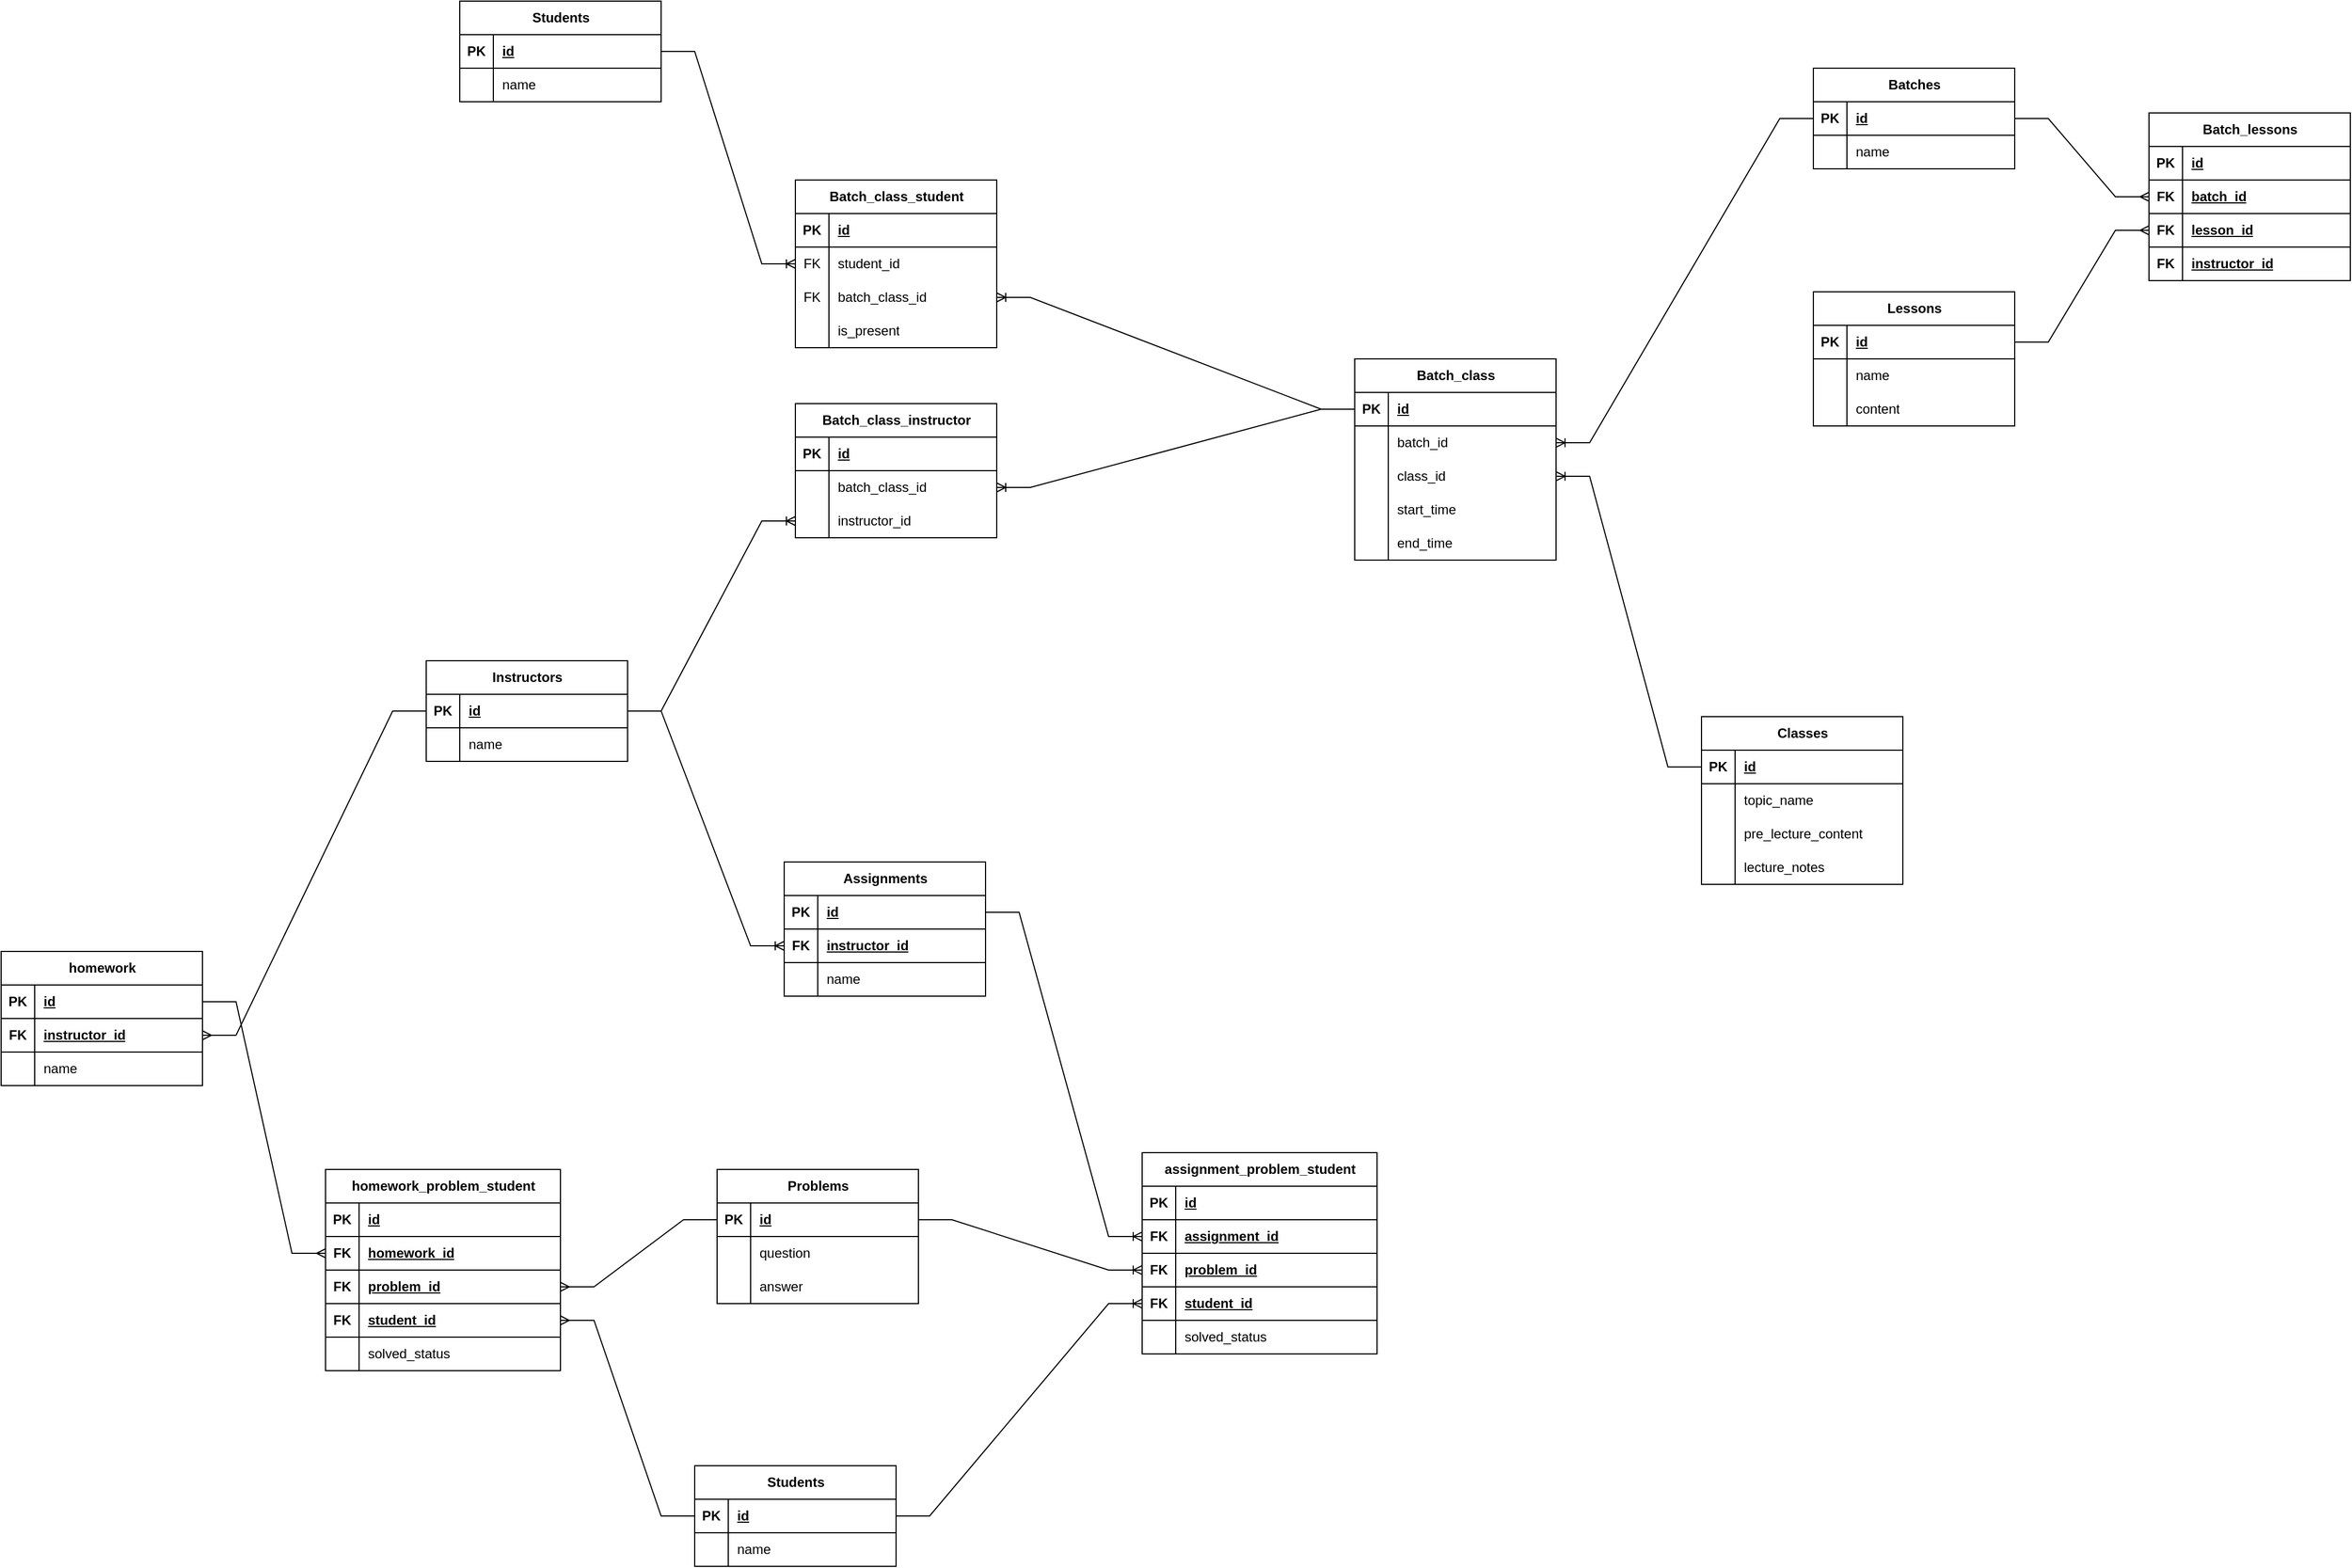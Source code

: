 <mxfile version="24.8.0">
  <diagram id="R2lEEEUBdFMjLlhIrx00" name="Page-1">
    <mxGraphModel dx="2073" dy="689" grid="1" gridSize="10" guides="1" tooltips="1" connect="1" arrows="1" fold="1" page="1" pageScale="1" pageWidth="850" pageHeight="1100" math="0" shadow="0" extFonts="Permanent Marker^https://fonts.googleapis.com/css?family=Permanent+Marker">
      <root>
        <mxCell id="0" />
        <mxCell id="1" parent="0" />
        <mxCell id="u0I1czw_m0wcxL5wwx1q-1" value="Students" style="shape=table;startSize=30;container=1;collapsible=1;childLayout=tableLayout;fixedRows=1;rowLines=0;fontStyle=1;align=center;resizeLast=1;html=1;" vertex="1" parent="1">
          <mxGeometry x="-370" y="120" width="180" height="90" as="geometry" />
        </mxCell>
        <mxCell id="u0I1czw_m0wcxL5wwx1q-2" value="" style="shape=tableRow;horizontal=0;startSize=0;swimlaneHead=0;swimlaneBody=0;fillColor=none;collapsible=0;dropTarget=0;points=[[0,0.5],[1,0.5]];portConstraint=eastwest;top=0;left=0;right=0;bottom=1;" vertex="1" parent="u0I1czw_m0wcxL5wwx1q-1">
          <mxGeometry y="30" width="180" height="30" as="geometry" />
        </mxCell>
        <mxCell id="u0I1czw_m0wcxL5wwx1q-3" value="PK" style="shape=partialRectangle;connectable=0;fillColor=none;top=0;left=0;bottom=0;right=0;fontStyle=1;overflow=hidden;whiteSpace=wrap;html=1;" vertex="1" parent="u0I1czw_m0wcxL5wwx1q-2">
          <mxGeometry width="30" height="30" as="geometry">
            <mxRectangle width="30" height="30" as="alternateBounds" />
          </mxGeometry>
        </mxCell>
        <mxCell id="u0I1czw_m0wcxL5wwx1q-4" value="id" style="shape=partialRectangle;connectable=0;fillColor=none;top=0;left=0;bottom=0;right=0;align=left;spacingLeft=6;fontStyle=5;overflow=hidden;whiteSpace=wrap;html=1;" vertex="1" parent="u0I1czw_m0wcxL5wwx1q-2">
          <mxGeometry x="30" width="150" height="30" as="geometry">
            <mxRectangle width="150" height="30" as="alternateBounds" />
          </mxGeometry>
        </mxCell>
        <mxCell id="u0I1czw_m0wcxL5wwx1q-5" value="" style="shape=tableRow;horizontal=0;startSize=0;swimlaneHead=0;swimlaneBody=0;fillColor=none;collapsible=0;dropTarget=0;points=[[0,0.5],[1,0.5]];portConstraint=eastwest;top=0;left=0;right=0;bottom=0;" vertex="1" parent="u0I1czw_m0wcxL5wwx1q-1">
          <mxGeometry y="60" width="180" height="30" as="geometry" />
        </mxCell>
        <mxCell id="u0I1czw_m0wcxL5wwx1q-6" value="" style="shape=partialRectangle;connectable=0;fillColor=none;top=0;left=0;bottom=0;right=0;editable=1;overflow=hidden;whiteSpace=wrap;html=1;" vertex="1" parent="u0I1czw_m0wcxL5wwx1q-5">
          <mxGeometry width="30" height="30" as="geometry">
            <mxRectangle width="30" height="30" as="alternateBounds" />
          </mxGeometry>
        </mxCell>
        <mxCell id="u0I1czw_m0wcxL5wwx1q-7" value="name" style="shape=partialRectangle;connectable=0;fillColor=none;top=0;left=0;bottom=0;right=0;align=left;spacingLeft=6;overflow=hidden;whiteSpace=wrap;html=1;" vertex="1" parent="u0I1czw_m0wcxL5wwx1q-5">
          <mxGeometry x="30" width="150" height="30" as="geometry">
            <mxRectangle width="150" height="30" as="alternateBounds" />
          </mxGeometry>
        </mxCell>
        <mxCell id="u0I1czw_m0wcxL5wwx1q-14" value="Batches" style="shape=table;startSize=30;container=1;collapsible=1;childLayout=tableLayout;fixedRows=1;rowLines=0;fontStyle=1;align=center;resizeLast=1;html=1;" vertex="1" parent="1">
          <mxGeometry x="840" y="180" width="180" height="90" as="geometry" />
        </mxCell>
        <mxCell id="u0I1czw_m0wcxL5wwx1q-15" value="" style="shape=tableRow;horizontal=0;startSize=0;swimlaneHead=0;swimlaneBody=0;fillColor=none;collapsible=0;dropTarget=0;points=[[0,0.5],[1,0.5]];portConstraint=eastwest;top=0;left=0;right=0;bottom=1;" vertex="1" parent="u0I1czw_m0wcxL5wwx1q-14">
          <mxGeometry y="30" width="180" height="30" as="geometry" />
        </mxCell>
        <mxCell id="u0I1czw_m0wcxL5wwx1q-16" value="PK" style="shape=partialRectangle;connectable=0;fillColor=none;top=0;left=0;bottom=0;right=0;fontStyle=1;overflow=hidden;whiteSpace=wrap;html=1;" vertex="1" parent="u0I1czw_m0wcxL5wwx1q-15">
          <mxGeometry width="30" height="30" as="geometry">
            <mxRectangle width="30" height="30" as="alternateBounds" />
          </mxGeometry>
        </mxCell>
        <mxCell id="u0I1czw_m0wcxL5wwx1q-17" value="id" style="shape=partialRectangle;connectable=0;fillColor=none;top=0;left=0;bottom=0;right=0;align=left;spacingLeft=6;fontStyle=5;overflow=hidden;whiteSpace=wrap;html=1;" vertex="1" parent="u0I1czw_m0wcxL5wwx1q-15">
          <mxGeometry x="30" width="150" height="30" as="geometry">
            <mxRectangle width="150" height="30" as="alternateBounds" />
          </mxGeometry>
        </mxCell>
        <mxCell id="u0I1czw_m0wcxL5wwx1q-18" value="" style="shape=tableRow;horizontal=0;startSize=0;swimlaneHead=0;swimlaneBody=0;fillColor=none;collapsible=0;dropTarget=0;points=[[0,0.5],[1,0.5]];portConstraint=eastwest;top=0;left=0;right=0;bottom=0;" vertex="1" parent="u0I1czw_m0wcxL5wwx1q-14">
          <mxGeometry y="60" width="180" height="30" as="geometry" />
        </mxCell>
        <mxCell id="u0I1czw_m0wcxL5wwx1q-19" value="" style="shape=partialRectangle;connectable=0;fillColor=none;top=0;left=0;bottom=0;right=0;editable=1;overflow=hidden;whiteSpace=wrap;html=1;" vertex="1" parent="u0I1czw_m0wcxL5wwx1q-18">
          <mxGeometry width="30" height="30" as="geometry">
            <mxRectangle width="30" height="30" as="alternateBounds" />
          </mxGeometry>
        </mxCell>
        <mxCell id="u0I1czw_m0wcxL5wwx1q-20" value="name" style="shape=partialRectangle;connectable=0;fillColor=none;top=0;left=0;bottom=0;right=0;align=left;spacingLeft=6;overflow=hidden;whiteSpace=wrap;html=1;" vertex="1" parent="u0I1czw_m0wcxL5wwx1q-18">
          <mxGeometry x="30" width="150" height="30" as="geometry">
            <mxRectangle width="150" height="30" as="alternateBounds" />
          </mxGeometry>
        </mxCell>
        <mxCell id="u0I1czw_m0wcxL5wwx1q-24" value="Assignments" style="shape=table;startSize=30;container=1;collapsible=1;childLayout=tableLayout;fixedRows=1;rowLines=0;fontStyle=1;align=center;resizeLast=1;html=1;" vertex="1" parent="1">
          <mxGeometry x="-80" y="890" width="180" height="120" as="geometry" />
        </mxCell>
        <mxCell id="u0I1czw_m0wcxL5wwx1q-25" value="" style="shape=tableRow;horizontal=0;startSize=0;swimlaneHead=0;swimlaneBody=0;fillColor=none;collapsible=0;dropTarget=0;points=[[0,0.5],[1,0.5]];portConstraint=eastwest;top=0;left=0;right=0;bottom=1;" vertex="1" parent="u0I1czw_m0wcxL5wwx1q-24">
          <mxGeometry y="30" width="180" height="30" as="geometry" />
        </mxCell>
        <mxCell id="u0I1czw_m0wcxL5wwx1q-26" value="PK" style="shape=partialRectangle;connectable=0;fillColor=none;top=0;left=0;bottom=0;right=0;fontStyle=1;overflow=hidden;whiteSpace=wrap;html=1;" vertex="1" parent="u0I1czw_m0wcxL5wwx1q-25">
          <mxGeometry width="30" height="30" as="geometry">
            <mxRectangle width="30" height="30" as="alternateBounds" />
          </mxGeometry>
        </mxCell>
        <mxCell id="u0I1czw_m0wcxL5wwx1q-27" value="id" style="shape=partialRectangle;connectable=0;fillColor=none;top=0;left=0;bottom=0;right=0;align=left;spacingLeft=6;fontStyle=5;overflow=hidden;whiteSpace=wrap;html=1;" vertex="1" parent="u0I1czw_m0wcxL5wwx1q-25">
          <mxGeometry x="30" width="150" height="30" as="geometry">
            <mxRectangle width="150" height="30" as="alternateBounds" />
          </mxGeometry>
        </mxCell>
        <mxCell id="u0I1czw_m0wcxL5wwx1q-190" value="" style="shape=tableRow;horizontal=0;startSize=0;swimlaneHead=0;swimlaneBody=0;fillColor=none;collapsible=0;dropTarget=0;points=[[0,0.5],[1,0.5]];portConstraint=eastwest;top=0;left=0;right=0;bottom=1;" vertex="1" parent="u0I1czw_m0wcxL5wwx1q-24">
          <mxGeometry y="60" width="180" height="30" as="geometry" />
        </mxCell>
        <mxCell id="u0I1czw_m0wcxL5wwx1q-191" value="FK" style="shape=partialRectangle;connectable=0;fillColor=none;top=0;left=0;bottom=0;right=0;fontStyle=1;overflow=hidden;whiteSpace=wrap;html=1;" vertex="1" parent="u0I1czw_m0wcxL5wwx1q-190">
          <mxGeometry width="30" height="30" as="geometry">
            <mxRectangle width="30" height="30" as="alternateBounds" />
          </mxGeometry>
        </mxCell>
        <mxCell id="u0I1czw_m0wcxL5wwx1q-192" value="instructor_id" style="shape=partialRectangle;connectable=0;fillColor=none;top=0;left=0;bottom=0;right=0;align=left;spacingLeft=6;fontStyle=5;overflow=hidden;whiteSpace=wrap;html=1;" vertex="1" parent="u0I1czw_m0wcxL5wwx1q-190">
          <mxGeometry x="30" width="150" height="30" as="geometry">
            <mxRectangle width="150" height="30" as="alternateBounds" />
          </mxGeometry>
        </mxCell>
        <mxCell id="u0I1czw_m0wcxL5wwx1q-28" value="" style="shape=tableRow;horizontal=0;startSize=0;swimlaneHead=0;swimlaneBody=0;fillColor=none;collapsible=0;dropTarget=0;points=[[0,0.5],[1,0.5]];portConstraint=eastwest;top=0;left=0;right=0;bottom=0;" vertex="1" parent="u0I1czw_m0wcxL5wwx1q-24">
          <mxGeometry y="90" width="180" height="30" as="geometry" />
        </mxCell>
        <mxCell id="u0I1czw_m0wcxL5wwx1q-29" value="" style="shape=partialRectangle;connectable=0;fillColor=none;top=0;left=0;bottom=0;right=0;editable=1;overflow=hidden;whiteSpace=wrap;html=1;" vertex="1" parent="u0I1czw_m0wcxL5wwx1q-28">
          <mxGeometry width="30" height="30" as="geometry">
            <mxRectangle width="30" height="30" as="alternateBounds" />
          </mxGeometry>
        </mxCell>
        <mxCell id="u0I1czw_m0wcxL5wwx1q-30" value="name" style="shape=partialRectangle;connectable=0;fillColor=none;top=0;left=0;bottom=0;right=0;align=left;spacingLeft=6;overflow=hidden;whiteSpace=wrap;html=1;" vertex="1" parent="u0I1czw_m0wcxL5wwx1q-28">
          <mxGeometry x="30" width="150" height="30" as="geometry">
            <mxRectangle width="150" height="30" as="alternateBounds" />
          </mxGeometry>
        </mxCell>
        <mxCell id="u0I1czw_m0wcxL5wwx1q-34" value="Instructors" style="shape=table;startSize=30;container=1;collapsible=1;childLayout=tableLayout;fixedRows=1;rowLines=0;fontStyle=1;align=center;resizeLast=1;html=1;" vertex="1" parent="1">
          <mxGeometry x="-400" y="710" width="180" height="90" as="geometry" />
        </mxCell>
        <mxCell id="u0I1czw_m0wcxL5wwx1q-35" value="" style="shape=tableRow;horizontal=0;startSize=0;swimlaneHead=0;swimlaneBody=0;fillColor=none;collapsible=0;dropTarget=0;points=[[0,0.5],[1,0.5]];portConstraint=eastwest;top=0;left=0;right=0;bottom=1;" vertex="1" parent="u0I1czw_m0wcxL5wwx1q-34">
          <mxGeometry y="30" width="180" height="30" as="geometry" />
        </mxCell>
        <mxCell id="u0I1czw_m0wcxL5wwx1q-36" value="PK" style="shape=partialRectangle;connectable=0;fillColor=none;top=0;left=0;bottom=0;right=0;fontStyle=1;overflow=hidden;whiteSpace=wrap;html=1;" vertex="1" parent="u0I1czw_m0wcxL5wwx1q-35">
          <mxGeometry width="30" height="30" as="geometry">
            <mxRectangle width="30" height="30" as="alternateBounds" />
          </mxGeometry>
        </mxCell>
        <mxCell id="u0I1czw_m0wcxL5wwx1q-37" value="id" style="shape=partialRectangle;connectable=0;fillColor=none;top=0;left=0;bottom=0;right=0;align=left;spacingLeft=6;fontStyle=5;overflow=hidden;whiteSpace=wrap;html=1;" vertex="1" parent="u0I1czw_m0wcxL5wwx1q-35">
          <mxGeometry x="30" width="150" height="30" as="geometry">
            <mxRectangle width="150" height="30" as="alternateBounds" />
          </mxGeometry>
        </mxCell>
        <mxCell id="u0I1czw_m0wcxL5wwx1q-38" value="" style="shape=tableRow;horizontal=0;startSize=0;swimlaneHead=0;swimlaneBody=0;fillColor=none;collapsible=0;dropTarget=0;points=[[0,0.5],[1,0.5]];portConstraint=eastwest;top=0;left=0;right=0;bottom=0;" vertex="1" parent="u0I1czw_m0wcxL5wwx1q-34">
          <mxGeometry y="60" width="180" height="30" as="geometry" />
        </mxCell>
        <mxCell id="u0I1czw_m0wcxL5wwx1q-39" value="" style="shape=partialRectangle;connectable=0;fillColor=none;top=0;left=0;bottom=0;right=0;editable=1;overflow=hidden;whiteSpace=wrap;html=1;" vertex="1" parent="u0I1czw_m0wcxL5wwx1q-38">
          <mxGeometry width="30" height="30" as="geometry">
            <mxRectangle width="30" height="30" as="alternateBounds" />
          </mxGeometry>
        </mxCell>
        <mxCell id="u0I1czw_m0wcxL5wwx1q-40" value="name" style="shape=partialRectangle;connectable=0;fillColor=none;top=0;left=0;bottom=0;right=0;align=left;spacingLeft=6;overflow=hidden;whiteSpace=wrap;html=1;" vertex="1" parent="u0I1czw_m0wcxL5wwx1q-38">
          <mxGeometry x="30" width="150" height="30" as="geometry">
            <mxRectangle width="150" height="30" as="alternateBounds" />
          </mxGeometry>
        </mxCell>
        <mxCell id="u0I1czw_m0wcxL5wwx1q-44" value="Classes" style="shape=table;startSize=30;container=1;collapsible=1;childLayout=tableLayout;fixedRows=1;rowLines=0;fontStyle=1;align=center;resizeLast=1;html=1;" vertex="1" parent="1">
          <mxGeometry x="740" y="760" width="180" height="150" as="geometry" />
        </mxCell>
        <mxCell id="u0I1czw_m0wcxL5wwx1q-45" value="" style="shape=tableRow;horizontal=0;startSize=0;swimlaneHead=0;swimlaneBody=0;fillColor=none;collapsible=0;dropTarget=0;points=[[0,0.5],[1,0.5]];portConstraint=eastwest;top=0;left=0;right=0;bottom=1;" vertex="1" parent="u0I1czw_m0wcxL5wwx1q-44">
          <mxGeometry y="30" width="180" height="30" as="geometry" />
        </mxCell>
        <mxCell id="u0I1czw_m0wcxL5wwx1q-46" value="PK" style="shape=partialRectangle;connectable=0;fillColor=none;top=0;left=0;bottom=0;right=0;fontStyle=1;overflow=hidden;whiteSpace=wrap;html=1;" vertex="1" parent="u0I1czw_m0wcxL5wwx1q-45">
          <mxGeometry width="30" height="30" as="geometry">
            <mxRectangle width="30" height="30" as="alternateBounds" />
          </mxGeometry>
        </mxCell>
        <mxCell id="u0I1czw_m0wcxL5wwx1q-47" value="id" style="shape=partialRectangle;connectable=0;fillColor=none;top=0;left=0;bottom=0;right=0;align=left;spacingLeft=6;fontStyle=5;overflow=hidden;whiteSpace=wrap;html=1;" vertex="1" parent="u0I1czw_m0wcxL5wwx1q-45">
          <mxGeometry x="30" width="150" height="30" as="geometry">
            <mxRectangle width="150" height="30" as="alternateBounds" />
          </mxGeometry>
        </mxCell>
        <mxCell id="u0I1czw_m0wcxL5wwx1q-48" value="" style="shape=tableRow;horizontal=0;startSize=0;swimlaneHead=0;swimlaneBody=0;fillColor=none;collapsible=0;dropTarget=0;points=[[0,0.5],[1,0.5]];portConstraint=eastwest;top=0;left=0;right=0;bottom=0;" vertex="1" parent="u0I1czw_m0wcxL5wwx1q-44">
          <mxGeometry y="60" width="180" height="30" as="geometry" />
        </mxCell>
        <mxCell id="u0I1czw_m0wcxL5wwx1q-49" value="" style="shape=partialRectangle;connectable=0;fillColor=none;top=0;left=0;bottom=0;right=0;editable=1;overflow=hidden;whiteSpace=wrap;html=1;" vertex="1" parent="u0I1czw_m0wcxL5wwx1q-48">
          <mxGeometry width="30" height="30" as="geometry">
            <mxRectangle width="30" height="30" as="alternateBounds" />
          </mxGeometry>
        </mxCell>
        <mxCell id="u0I1czw_m0wcxL5wwx1q-50" value="topic_name" style="shape=partialRectangle;connectable=0;fillColor=none;top=0;left=0;bottom=0;right=0;align=left;spacingLeft=6;overflow=hidden;whiteSpace=wrap;html=1;" vertex="1" parent="u0I1czw_m0wcxL5wwx1q-48">
          <mxGeometry x="30" width="150" height="30" as="geometry">
            <mxRectangle width="150" height="30" as="alternateBounds" />
          </mxGeometry>
        </mxCell>
        <mxCell id="u0I1czw_m0wcxL5wwx1q-340" value="" style="shape=tableRow;horizontal=0;startSize=0;swimlaneHead=0;swimlaneBody=0;fillColor=none;collapsible=0;dropTarget=0;points=[[0,0.5],[1,0.5]];portConstraint=eastwest;top=0;left=0;right=0;bottom=0;" vertex="1" parent="u0I1czw_m0wcxL5wwx1q-44">
          <mxGeometry y="90" width="180" height="30" as="geometry" />
        </mxCell>
        <mxCell id="u0I1czw_m0wcxL5wwx1q-341" value="" style="shape=partialRectangle;connectable=0;fillColor=none;top=0;left=0;bottom=0;right=0;editable=1;overflow=hidden;whiteSpace=wrap;html=1;" vertex="1" parent="u0I1czw_m0wcxL5wwx1q-340">
          <mxGeometry width="30" height="30" as="geometry">
            <mxRectangle width="30" height="30" as="alternateBounds" />
          </mxGeometry>
        </mxCell>
        <mxCell id="u0I1czw_m0wcxL5wwx1q-342" value="pre_lecture_content" style="shape=partialRectangle;connectable=0;fillColor=none;top=0;left=0;bottom=0;right=0;align=left;spacingLeft=6;overflow=hidden;whiteSpace=wrap;html=1;" vertex="1" parent="u0I1czw_m0wcxL5wwx1q-340">
          <mxGeometry x="30" width="150" height="30" as="geometry">
            <mxRectangle width="150" height="30" as="alternateBounds" />
          </mxGeometry>
        </mxCell>
        <mxCell id="u0I1czw_m0wcxL5wwx1q-343" value="" style="shape=tableRow;horizontal=0;startSize=0;swimlaneHead=0;swimlaneBody=0;fillColor=none;collapsible=0;dropTarget=0;points=[[0,0.5],[1,0.5]];portConstraint=eastwest;top=0;left=0;right=0;bottom=0;" vertex="1" parent="u0I1czw_m0wcxL5wwx1q-44">
          <mxGeometry y="120" width="180" height="30" as="geometry" />
        </mxCell>
        <mxCell id="u0I1czw_m0wcxL5wwx1q-344" value="" style="shape=partialRectangle;connectable=0;fillColor=none;top=0;left=0;bottom=0;right=0;editable=1;overflow=hidden;whiteSpace=wrap;html=1;" vertex="1" parent="u0I1czw_m0wcxL5wwx1q-343">
          <mxGeometry width="30" height="30" as="geometry">
            <mxRectangle width="30" height="30" as="alternateBounds" />
          </mxGeometry>
        </mxCell>
        <mxCell id="u0I1czw_m0wcxL5wwx1q-345" value="lecture_notes" style="shape=partialRectangle;connectable=0;fillColor=none;top=0;left=0;bottom=0;right=0;align=left;spacingLeft=6;overflow=hidden;whiteSpace=wrap;html=1;" vertex="1" parent="u0I1czw_m0wcxL5wwx1q-343">
          <mxGeometry x="30" width="150" height="30" as="geometry">
            <mxRectangle width="150" height="30" as="alternateBounds" />
          </mxGeometry>
        </mxCell>
        <mxCell id="u0I1czw_m0wcxL5wwx1q-92" value="" style="edgeStyle=entityRelationEdgeStyle;fontSize=12;html=1;endArrow=ERoneToMany;rounded=0;" edge="1" parent="1" source="u0I1czw_m0wcxL5wwx1q-35" target="u0I1czw_m0wcxL5wwx1q-143">
          <mxGeometry width="100" height="100" relative="1" as="geometry">
            <mxPoint x="410" y="740" as="sourcePoint" />
            <mxPoint x="100" y="780" as="targetPoint" />
          </mxGeometry>
        </mxCell>
        <mxCell id="u0I1czw_m0wcxL5wwx1q-93" value="" style="edgeStyle=entityRelationEdgeStyle;fontSize=12;html=1;endArrow=ERoneToMany;rounded=0;" edge="1" parent="1" source="u0I1czw_m0wcxL5wwx1q-45" target="u0I1czw_m0wcxL5wwx1q-102">
          <mxGeometry width="100" height="100" relative="1" as="geometry">
            <mxPoint x="605" y="570" as="sourcePoint" />
            <mxPoint x="725" y="830" as="targetPoint" />
          </mxGeometry>
        </mxCell>
        <mxCell id="u0I1czw_m0wcxL5wwx1q-95" value="Batch_class" style="shape=table;startSize=30;container=1;collapsible=1;childLayout=tableLayout;fixedRows=1;rowLines=0;fontStyle=1;align=center;resizeLast=1;html=1;" vertex="1" parent="1">
          <mxGeometry x="430" y="440" width="180" height="180" as="geometry" />
        </mxCell>
        <mxCell id="u0I1czw_m0wcxL5wwx1q-96" value="" style="shape=tableRow;horizontal=0;startSize=0;swimlaneHead=0;swimlaneBody=0;fillColor=none;collapsible=0;dropTarget=0;points=[[0,0.5],[1,0.5]];portConstraint=eastwest;top=0;left=0;right=0;bottom=1;" vertex="1" parent="u0I1czw_m0wcxL5wwx1q-95">
          <mxGeometry y="30" width="180" height="30" as="geometry" />
        </mxCell>
        <mxCell id="u0I1czw_m0wcxL5wwx1q-97" value="PK" style="shape=partialRectangle;connectable=0;fillColor=none;top=0;left=0;bottom=0;right=0;fontStyle=1;overflow=hidden;whiteSpace=wrap;html=1;" vertex="1" parent="u0I1czw_m0wcxL5wwx1q-96">
          <mxGeometry width="30" height="30" as="geometry">
            <mxRectangle width="30" height="30" as="alternateBounds" />
          </mxGeometry>
        </mxCell>
        <mxCell id="u0I1czw_m0wcxL5wwx1q-98" value="id" style="shape=partialRectangle;connectable=0;fillColor=none;top=0;left=0;bottom=0;right=0;align=left;spacingLeft=6;fontStyle=5;overflow=hidden;whiteSpace=wrap;html=1;" vertex="1" parent="u0I1czw_m0wcxL5wwx1q-96">
          <mxGeometry x="30" width="150" height="30" as="geometry">
            <mxRectangle width="150" height="30" as="alternateBounds" />
          </mxGeometry>
        </mxCell>
        <mxCell id="u0I1czw_m0wcxL5wwx1q-99" value="" style="shape=tableRow;horizontal=0;startSize=0;swimlaneHead=0;swimlaneBody=0;fillColor=none;collapsible=0;dropTarget=0;points=[[0,0.5],[1,0.5]];portConstraint=eastwest;top=0;left=0;right=0;bottom=0;" vertex="1" parent="u0I1czw_m0wcxL5wwx1q-95">
          <mxGeometry y="60" width="180" height="30" as="geometry" />
        </mxCell>
        <mxCell id="u0I1czw_m0wcxL5wwx1q-100" value="" style="shape=partialRectangle;connectable=0;fillColor=none;top=0;left=0;bottom=0;right=0;editable=1;overflow=hidden;whiteSpace=wrap;html=1;" vertex="1" parent="u0I1czw_m0wcxL5wwx1q-99">
          <mxGeometry width="30" height="30" as="geometry">
            <mxRectangle width="30" height="30" as="alternateBounds" />
          </mxGeometry>
        </mxCell>
        <mxCell id="u0I1czw_m0wcxL5wwx1q-101" value="batch_id" style="shape=partialRectangle;connectable=0;fillColor=none;top=0;left=0;bottom=0;right=0;align=left;spacingLeft=6;overflow=hidden;whiteSpace=wrap;html=1;" vertex="1" parent="u0I1czw_m0wcxL5wwx1q-99">
          <mxGeometry x="30" width="150" height="30" as="geometry">
            <mxRectangle width="150" height="30" as="alternateBounds" />
          </mxGeometry>
        </mxCell>
        <mxCell id="u0I1czw_m0wcxL5wwx1q-102" value="" style="shape=tableRow;horizontal=0;startSize=0;swimlaneHead=0;swimlaneBody=0;fillColor=none;collapsible=0;dropTarget=0;points=[[0,0.5],[1,0.5]];portConstraint=eastwest;top=0;left=0;right=0;bottom=0;" vertex="1" parent="u0I1czw_m0wcxL5wwx1q-95">
          <mxGeometry y="90" width="180" height="30" as="geometry" />
        </mxCell>
        <mxCell id="u0I1czw_m0wcxL5wwx1q-103" value="" style="shape=partialRectangle;connectable=0;fillColor=none;top=0;left=0;bottom=0;right=0;editable=1;overflow=hidden;whiteSpace=wrap;html=1;" vertex="1" parent="u0I1czw_m0wcxL5wwx1q-102">
          <mxGeometry width="30" height="30" as="geometry">
            <mxRectangle width="30" height="30" as="alternateBounds" />
          </mxGeometry>
        </mxCell>
        <mxCell id="u0I1czw_m0wcxL5wwx1q-104" value="class_id" style="shape=partialRectangle;connectable=0;fillColor=none;top=0;left=0;bottom=0;right=0;align=left;spacingLeft=6;overflow=hidden;whiteSpace=wrap;html=1;" vertex="1" parent="u0I1czw_m0wcxL5wwx1q-102">
          <mxGeometry x="30" width="150" height="30" as="geometry">
            <mxRectangle width="150" height="30" as="alternateBounds" />
          </mxGeometry>
        </mxCell>
        <mxCell id="u0I1czw_m0wcxL5wwx1q-105" value="" style="shape=tableRow;horizontal=0;startSize=0;swimlaneHead=0;swimlaneBody=0;fillColor=none;collapsible=0;dropTarget=0;points=[[0,0.5],[1,0.5]];portConstraint=eastwest;top=0;left=0;right=0;bottom=0;" vertex="1" parent="u0I1czw_m0wcxL5wwx1q-95">
          <mxGeometry y="120" width="180" height="30" as="geometry" />
        </mxCell>
        <mxCell id="u0I1czw_m0wcxL5wwx1q-106" value="" style="shape=partialRectangle;connectable=0;fillColor=none;top=0;left=0;bottom=0;right=0;editable=1;overflow=hidden;whiteSpace=wrap;html=1;" vertex="1" parent="u0I1czw_m0wcxL5wwx1q-105">
          <mxGeometry width="30" height="30" as="geometry">
            <mxRectangle width="30" height="30" as="alternateBounds" />
          </mxGeometry>
        </mxCell>
        <mxCell id="u0I1czw_m0wcxL5wwx1q-107" value="start_time" style="shape=partialRectangle;connectable=0;fillColor=none;top=0;left=0;bottom=0;right=0;align=left;spacingLeft=6;overflow=hidden;whiteSpace=wrap;html=1;" vertex="1" parent="u0I1czw_m0wcxL5wwx1q-105">
          <mxGeometry x="30" width="150" height="30" as="geometry">
            <mxRectangle width="150" height="30" as="alternateBounds" />
          </mxGeometry>
        </mxCell>
        <mxCell id="u0I1czw_m0wcxL5wwx1q-108" value="" style="shape=tableRow;horizontal=0;startSize=0;swimlaneHead=0;swimlaneBody=0;fillColor=none;collapsible=0;dropTarget=0;points=[[0,0.5],[1,0.5]];portConstraint=eastwest;top=0;left=0;right=0;bottom=0;" vertex="1" parent="u0I1czw_m0wcxL5wwx1q-95">
          <mxGeometry y="150" width="180" height="30" as="geometry" />
        </mxCell>
        <mxCell id="u0I1czw_m0wcxL5wwx1q-109" value="" style="shape=partialRectangle;connectable=0;fillColor=none;top=0;left=0;bottom=0;right=0;editable=1;overflow=hidden;whiteSpace=wrap;html=1;" vertex="1" parent="u0I1czw_m0wcxL5wwx1q-108">
          <mxGeometry width="30" height="30" as="geometry">
            <mxRectangle width="30" height="30" as="alternateBounds" />
          </mxGeometry>
        </mxCell>
        <mxCell id="u0I1czw_m0wcxL5wwx1q-110" value="end_time" style="shape=partialRectangle;connectable=0;fillColor=none;top=0;left=0;bottom=0;right=0;align=left;spacingLeft=6;overflow=hidden;whiteSpace=wrap;html=1;" vertex="1" parent="u0I1czw_m0wcxL5wwx1q-108">
          <mxGeometry x="30" width="150" height="30" as="geometry">
            <mxRectangle width="150" height="30" as="alternateBounds" />
          </mxGeometry>
        </mxCell>
        <mxCell id="u0I1czw_m0wcxL5wwx1q-111" value="Batch_class_instructor" style="shape=table;startSize=30;container=1;collapsible=1;childLayout=tableLayout;fixedRows=1;rowLines=0;fontStyle=1;align=center;resizeLast=1;html=1;" vertex="1" parent="1">
          <mxGeometry x="-70" y="480" width="180" height="120" as="geometry" />
        </mxCell>
        <mxCell id="u0I1czw_m0wcxL5wwx1q-112" value="" style="shape=tableRow;horizontal=0;startSize=0;swimlaneHead=0;swimlaneBody=0;fillColor=none;collapsible=0;dropTarget=0;points=[[0,0.5],[1,0.5]];portConstraint=eastwest;top=0;left=0;right=0;bottom=1;" vertex="1" parent="u0I1czw_m0wcxL5wwx1q-111">
          <mxGeometry y="30" width="180" height="30" as="geometry" />
        </mxCell>
        <mxCell id="u0I1czw_m0wcxL5wwx1q-113" value="PK" style="shape=partialRectangle;connectable=0;fillColor=none;top=0;left=0;bottom=0;right=0;fontStyle=1;overflow=hidden;whiteSpace=wrap;html=1;" vertex="1" parent="u0I1czw_m0wcxL5wwx1q-112">
          <mxGeometry width="30" height="30" as="geometry">
            <mxRectangle width="30" height="30" as="alternateBounds" />
          </mxGeometry>
        </mxCell>
        <mxCell id="u0I1czw_m0wcxL5wwx1q-114" value="id" style="shape=partialRectangle;connectable=0;fillColor=none;top=0;left=0;bottom=0;right=0;align=left;spacingLeft=6;fontStyle=5;overflow=hidden;whiteSpace=wrap;html=1;" vertex="1" parent="u0I1czw_m0wcxL5wwx1q-112">
          <mxGeometry x="30" width="150" height="30" as="geometry">
            <mxRectangle width="150" height="30" as="alternateBounds" />
          </mxGeometry>
        </mxCell>
        <mxCell id="u0I1czw_m0wcxL5wwx1q-115" value="" style="shape=tableRow;horizontal=0;startSize=0;swimlaneHead=0;swimlaneBody=0;fillColor=none;collapsible=0;dropTarget=0;points=[[0,0.5],[1,0.5]];portConstraint=eastwest;top=0;left=0;right=0;bottom=0;" vertex="1" parent="u0I1czw_m0wcxL5wwx1q-111">
          <mxGeometry y="60" width="180" height="30" as="geometry" />
        </mxCell>
        <mxCell id="u0I1czw_m0wcxL5wwx1q-116" value="" style="shape=partialRectangle;connectable=0;fillColor=none;top=0;left=0;bottom=0;right=0;editable=1;overflow=hidden;whiteSpace=wrap;html=1;" vertex="1" parent="u0I1czw_m0wcxL5wwx1q-115">
          <mxGeometry width="30" height="30" as="geometry">
            <mxRectangle width="30" height="30" as="alternateBounds" />
          </mxGeometry>
        </mxCell>
        <mxCell id="u0I1czw_m0wcxL5wwx1q-117" value="batch_class_id" style="shape=partialRectangle;connectable=0;fillColor=none;top=0;left=0;bottom=0;right=0;align=left;spacingLeft=6;overflow=hidden;whiteSpace=wrap;html=1;" vertex="1" parent="u0I1czw_m0wcxL5wwx1q-115">
          <mxGeometry x="30" width="150" height="30" as="geometry">
            <mxRectangle width="150" height="30" as="alternateBounds" />
          </mxGeometry>
        </mxCell>
        <mxCell id="u0I1czw_m0wcxL5wwx1q-143" value="" style="shape=tableRow;horizontal=0;startSize=0;swimlaneHead=0;swimlaneBody=0;fillColor=none;collapsible=0;dropTarget=0;points=[[0,0.5],[1,0.5]];portConstraint=eastwest;top=0;left=0;right=0;bottom=0;" vertex="1" parent="u0I1czw_m0wcxL5wwx1q-111">
          <mxGeometry y="90" width="180" height="30" as="geometry" />
        </mxCell>
        <mxCell id="u0I1czw_m0wcxL5wwx1q-144" value="" style="shape=partialRectangle;connectable=0;fillColor=none;top=0;left=0;bottom=0;right=0;editable=1;overflow=hidden;whiteSpace=wrap;html=1;" vertex="1" parent="u0I1czw_m0wcxL5wwx1q-143">
          <mxGeometry width="30" height="30" as="geometry">
            <mxRectangle width="30" height="30" as="alternateBounds" />
          </mxGeometry>
        </mxCell>
        <mxCell id="u0I1czw_m0wcxL5wwx1q-145" value="instructor_id" style="shape=partialRectangle;connectable=0;fillColor=none;top=0;left=0;bottom=0;right=0;align=left;spacingLeft=6;overflow=hidden;whiteSpace=wrap;html=1;" vertex="1" parent="u0I1czw_m0wcxL5wwx1q-143">
          <mxGeometry x="30" width="150" height="30" as="geometry">
            <mxRectangle width="150" height="30" as="alternateBounds" />
          </mxGeometry>
        </mxCell>
        <mxCell id="u0I1czw_m0wcxL5wwx1q-146" value="" style="edgeStyle=entityRelationEdgeStyle;fontSize=12;html=1;endArrow=ERoneToMany;rounded=0;" edge="1" parent="1" source="u0I1czw_m0wcxL5wwx1q-96" target="u0I1czw_m0wcxL5wwx1q-115">
          <mxGeometry width="100" height="100" relative="1" as="geometry">
            <mxPoint x="330" y="550" as="sourcePoint" />
            <mxPoint x="440" y="640" as="targetPoint" />
          </mxGeometry>
        </mxCell>
        <mxCell id="u0I1czw_m0wcxL5wwx1q-151" value="" style="edgeStyle=entityRelationEdgeStyle;fontSize=12;html=1;endArrow=ERoneToMany;rounded=0;entryX=1;entryY=0.5;entryDx=0;entryDy=0;" edge="1" parent="1" source="u0I1czw_m0wcxL5wwx1q-96" target="u0I1czw_m0wcxL5wwx1q-163">
          <mxGeometry width="100" height="100" relative="1" as="geometry">
            <mxPoint x="440" y="495" as="sourcePoint" />
            <mxPoint x="190" y="300" as="targetPoint" />
          </mxGeometry>
        </mxCell>
        <mxCell id="u0I1czw_m0wcxL5wwx1q-152" value="" style="shape=tableRow;horizontal=0;startSize=0;swimlaneHead=0;swimlaneBody=0;fillColor=none;collapsible=0;dropTarget=0;points=[[0,0.5],[1,0.5]];portConstraint=eastwest;top=0;left=0;right=0;bottom=0;" vertex="1" parent="1">
          <mxGeometry x="-70" y="370" width="180" height="30" as="geometry" />
        </mxCell>
        <mxCell id="u0I1czw_m0wcxL5wwx1q-153" value="" style="shape=partialRectangle;connectable=0;fillColor=none;top=0;left=0;bottom=0;right=0;editable=1;overflow=hidden;whiteSpace=wrap;html=1;" vertex="1" parent="u0I1czw_m0wcxL5wwx1q-152">
          <mxGeometry width="30" height="30" as="geometry">
            <mxRectangle width="30" height="30" as="alternateBounds" />
          </mxGeometry>
        </mxCell>
        <mxCell id="u0I1czw_m0wcxL5wwx1q-155" value="" style="edgeStyle=entityRelationEdgeStyle;fontSize=12;html=1;endArrow=ERoneToMany;rounded=0;" edge="1" parent="1" source="u0I1czw_m0wcxL5wwx1q-2" target="u0I1czw_m0wcxL5wwx1q-160">
          <mxGeometry width="100" height="100" relative="1" as="geometry">
            <mxPoint x="-180" y="695" as="sourcePoint" />
            <mxPoint x="-70" y="355" as="targetPoint" />
          </mxGeometry>
        </mxCell>
        <mxCell id="u0I1czw_m0wcxL5wwx1q-156" value="Batch_class_student" style="shape=table;startSize=30;container=1;collapsible=1;childLayout=tableLayout;fixedRows=1;rowLines=0;fontStyle=1;align=center;resizeLast=1;html=1;" vertex="1" parent="1">
          <mxGeometry x="-70" y="280" width="180" height="150" as="geometry" />
        </mxCell>
        <mxCell id="u0I1czw_m0wcxL5wwx1q-157" value="" style="shape=tableRow;horizontal=0;startSize=0;swimlaneHead=0;swimlaneBody=0;fillColor=none;collapsible=0;dropTarget=0;points=[[0,0.5],[1,0.5]];portConstraint=eastwest;top=0;left=0;right=0;bottom=1;" vertex="1" parent="u0I1czw_m0wcxL5wwx1q-156">
          <mxGeometry y="30" width="180" height="30" as="geometry" />
        </mxCell>
        <mxCell id="u0I1czw_m0wcxL5wwx1q-158" value="PK" style="shape=partialRectangle;connectable=0;fillColor=none;top=0;left=0;bottom=0;right=0;fontStyle=1;overflow=hidden;whiteSpace=wrap;html=1;" vertex="1" parent="u0I1czw_m0wcxL5wwx1q-157">
          <mxGeometry width="30" height="30" as="geometry">
            <mxRectangle width="30" height="30" as="alternateBounds" />
          </mxGeometry>
        </mxCell>
        <mxCell id="u0I1czw_m0wcxL5wwx1q-159" value="id" style="shape=partialRectangle;connectable=0;fillColor=none;top=0;left=0;bottom=0;right=0;align=left;spacingLeft=6;fontStyle=5;overflow=hidden;whiteSpace=wrap;html=1;" vertex="1" parent="u0I1czw_m0wcxL5wwx1q-157">
          <mxGeometry x="30" width="150" height="30" as="geometry">
            <mxRectangle width="150" height="30" as="alternateBounds" />
          </mxGeometry>
        </mxCell>
        <mxCell id="u0I1czw_m0wcxL5wwx1q-160" value="" style="shape=tableRow;horizontal=0;startSize=0;swimlaneHead=0;swimlaneBody=0;fillColor=none;collapsible=0;dropTarget=0;points=[[0,0.5],[1,0.5]];portConstraint=eastwest;top=0;left=0;right=0;bottom=0;" vertex="1" parent="u0I1czw_m0wcxL5wwx1q-156">
          <mxGeometry y="60" width="180" height="30" as="geometry" />
        </mxCell>
        <mxCell id="u0I1czw_m0wcxL5wwx1q-161" value="FK" style="shape=partialRectangle;connectable=0;fillColor=none;top=0;left=0;bottom=0;right=0;editable=1;overflow=hidden;whiteSpace=wrap;html=1;" vertex="1" parent="u0I1czw_m0wcxL5wwx1q-160">
          <mxGeometry width="30" height="30" as="geometry">
            <mxRectangle width="30" height="30" as="alternateBounds" />
          </mxGeometry>
        </mxCell>
        <mxCell id="u0I1czw_m0wcxL5wwx1q-162" value="student_id" style="shape=partialRectangle;connectable=0;fillColor=none;top=0;left=0;bottom=0;right=0;align=left;spacingLeft=6;overflow=hidden;whiteSpace=wrap;html=1;" vertex="1" parent="u0I1czw_m0wcxL5wwx1q-160">
          <mxGeometry x="30" width="150" height="30" as="geometry">
            <mxRectangle width="150" height="30" as="alternateBounds" />
          </mxGeometry>
        </mxCell>
        <mxCell id="u0I1czw_m0wcxL5wwx1q-163" value="" style="shape=tableRow;horizontal=0;startSize=0;swimlaneHead=0;swimlaneBody=0;fillColor=none;collapsible=0;dropTarget=0;points=[[0,0.5],[1,0.5]];portConstraint=eastwest;top=0;left=0;right=0;bottom=0;" vertex="1" parent="u0I1czw_m0wcxL5wwx1q-156">
          <mxGeometry y="90" width="180" height="30" as="geometry" />
        </mxCell>
        <mxCell id="u0I1czw_m0wcxL5wwx1q-164" value="FK" style="shape=partialRectangle;connectable=0;fillColor=none;top=0;left=0;bottom=0;right=0;editable=1;overflow=hidden;whiteSpace=wrap;html=1;" vertex="1" parent="u0I1czw_m0wcxL5wwx1q-163">
          <mxGeometry width="30" height="30" as="geometry">
            <mxRectangle width="30" height="30" as="alternateBounds" />
          </mxGeometry>
        </mxCell>
        <mxCell id="u0I1czw_m0wcxL5wwx1q-165" value="batch_class_id" style="shape=partialRectangle;connectable=0;fillColor=none;top=0;left=0;bottom=0;right=0;align=left;spacingLeft=6;overflow=hidden;whiteSpace=wrap;html=1;" vertex="1" parent="u0I1czw_m0wcxL5wwx1q-163">
          <mxGeometry x="30" width="150" height="30" as="geometry">
            <mxRectangle width="150" height="30" as="alternateBounds" />
          </mxGeometry>
        </mxCell>
        <mxCell id="u0I1czw_m0wcxL5wwx1q-184" value="" style="shape=tableRow;horizontal=0;startSize=0;swimlaneHead=0;swimlaneBody=0;fillColor=none;collapsible=0;dropTarget=0;points=[[0,0.5],[1,0.5]];portConstraint=eastwest;top=0;left=0;right=0;bottom=0;" vertex="1" parent="u0I1czw_m0wcxL5wwx1q-156">
          <mxGeometry y="120" width="180" height="30" as="geometry" />
        </mxCell>
        <mxCell id="u0I1czw_m0wcxL5wwx1q-185" value="" style="shape=partialRectangle;connectable=0;fillColor=none;top=0;left=0;bottom=0;right=0;editable=1;overflow=hidden;whiteSpace=wrap;html=1;" vertex="1" parent="u0I1czw_m0wcxL5wwx1q-184">
          <mxGeometry width="30" height="30" as="geometry">
            <mxRectangle width="30" height="30" as="alternateBounds" />
          </mxGeometry>
        </mxCell>
        <mxCell id="u0I1czw_m0wcxL5wwx1q-186" value="is_present" style="shape=partialRectangle;connectable=0;fillColor=none;top=0;left=0;bottom=0;right=0;align=left;spacingLeft=6;overflow=hidden;whiteSpace=wrap;html=1;" vertex="1" parent="u0I1czw_m0wcxL5wwx1q-184">
          <mxGeometry x="30" width="150" height="30" as="geometry">
            <mxRectangle width="150" height="30" as="alternateBounds" />
          </mxGeometry>
        </mxCell>
        <mxCell id="u0I1czw_m0wcxL5wwx1q-166" value="" style="edgeStyle=entityRelationEdgeStyle;fontSize=12;html=1;endArrow=ERoneToMany;rounded=0;" edge="1" parent="1" source="u0I1czw_m0wcxL5wwx1q-15" target="u0I1czw_m0wcxL5wwx1q-99">
          <mxGeometry width="100" height="100" relative="1" as="geometry">
            <mxPoint x="870" y="390" as="sourcePoint" />
            <mxPoint x="650" y="270" as="targetPoint" />
          </mxGeometry>
        </mxCell>
        <mxCell id="u0I1czw_m0wcxL5wwx1q-170" value="" style="edgeStyle=entityRelationEdgeStyle;fontSize=12;html=1;endArrow=ERoneToMany;rounded=0;" edge="1" parent="1" source="u0I1czw_m0wcxL5wwx1q-35" target="u0I1czw_m0wcxL5wwx1q-190">
          <mxGeometry width="100" height="100" relative="1" as="geometry">
            <mxPoint x="-180" y="695" as="sourcePoint" />
            <mxPoint x="70" y="1015" as="targetPoint" />
          </mxGeometry>
        </mxCell>
        <mxCell id="u0I1czw_m0wcxL5wwx1q-174" value="Problems" style="shape=table;startSize=30;container=1;collapsible=1;childLayout=tableLayout;fixedRows=1;rowLines=0;fontStyle=1;align=center;resizeLast=1;html=1;" vertex="1" parent="1">
          <mxGeometry x="-140" y="1165" width="180" height="120" as="geometry" />
        </mxCell>
        <mxCell id="u0I1czw_m0wcxL5wwx1q-175" value="" style="shape=tableRow;horizontal=0;startSize=0;swimlaneHead=0;swimlaneBody=0;fillColor=none;collapsible=0;dropTarget=0;points=[[0,0.5],[1,0.5]];portConstraint=eastwest;top=0;left=0;right=0;bottom=1;" vertex="1" parent="u0I1czw_m0wcxL5wwx1q-174">
          <mxGeometry y="30" width="180" height="30" as="geometry" />
        </mxCell>
        <mxCell id="u0I1czw_m0wcxL5wwx1q-176" value="PK" style="shape=partialRectangle;connectable=0;fillColor=none;top=0;left=0;bottom=0;right=0;fontStyle=1;overflow=hidden;whiteSpace=wrap;html=1;" vertex="1" parent="u0I1czw_m0wcxL5wwx1q-175">
          <mxGeometry width="30" height="30" as="geometry">
            <mxRectangle width="30" height="30" as="alternateBounds" />
          </mxGeometry>
        </mxCell>
        <mxCell id="u0I1czw_m0wcxL5wwx1q-177" value="id" style="shape=partialRectangle;connectable=0;fillColor=none;top=0;left=0;bottom=0;right=0;align=left;spacingLeft=6;fontStyle=5;overflow=hidden;whiteSpace=wrap;html=1;" vertex="1" parent="u0I1czw_m0wcxL5wwx1q-175">
          <mxGeometry x="30" width="150" height="30" as="geometry">
            <mxRectangle width="150" height="30" as="alternateBounds" />
          </mxGeometry>
        </mxCell>
        <mxCell id="u0I1czw_m0wcxL5wwx1q-178" value="" style="shape=tableRow;horizontal=0;startSize=0;swimlaneHead=0;swimlaneBody=0;fillColor=none;collapsible=0;dropTarget=0;points=[[0,0.5],[1,0.5]];portConstraint=eastwest;top=0;left=0;right=0;bottom=0;" vertex="1" parent="u0I1czw_m0wcxL5wwx1q-174">
          <mxGeometry y="60" width="180" height="30" as="geometry" />
        </mxCell>
        <mxCell id="u0I1czw_m0wcxL5wwx1q-179" value="" style="shape=partialRectangle;connectable=0;fillColor=none;top=0;left=0;bottom=0;right=0;editable=1;overflow=hidden;whiteSpace=wrap;html=1;" vertex="1" parent="u0I1czw_m0wcxL5wwx1q-178">
          <mxGeometry width="30" height="30" as="geometry">
            <mxRectangle width="30" height="30" as="alternateBounds" />
          </mxGeometry>
        </mxCell>
        <mxCell id="u0I1czw_m0wcxL5wwx1q-180" value="question" style="shape=partialRectangle;connectable=0;fillColor=none;top=0;left=0;bottom=0;right=0;align=left;spacingLeft=6;overflow=hidden;whiteSpace=wrap;html=1;" vertex="1" parent="u0I1czw_m0wcxL5wwx1q-178">
          <mxGeometry x="30" width="150" height="30" as="geometry">
            <mxRectangle width="150" height="30" as="alternateBounds" />
          </mxGeometry>
        </mxCell>
        <mxCell id="u0I1czw_m0wcxL5wwx1q-181" value="" style="shape=tableRow;horizontal=0;startSize=0;swimlaneHead=0;swimlaneBody=0;fillColor=none;collapsible=0;dropTarget=0;points=[[0,0.5],[1,0.5]];portConstraint=eastwest;top=0;left=0;right=0;bottom=0;" vertex="1" parent="u0I1czw_m0wcxL5wwx1q-174">
          <mxGeometry y="90" width="180" height="30" as="geometry" />
        </mxCell>
        <mxCell id="u0I1czw_m0wcxL5wwx1q-182" value="" style="shape=partialRectangle;connectable=0;fillColor=none;top=0;left=0;bottom=0;right=0;editable=1;overflow=hidden;whiteSpace=wrap;html=1;" vertex="1" parent="u0I1czw_m0wcxL5wwx1q-181">
          <mxGeometry width="30" height="30" as="geometry">
            <mxRectangle width="30" height="30" as="alternateBounds" />
          </mxGeometry>
        </mxCell>
        <mxCell id="u0I1czw_m0wcxL5wwx1q-183" value="answer" style="shape=partialRectangle;connectable=0;fillColor=none;top=0;left=0;bottom=0;right=0;align=left;spacingLeft=6;overflow=hidden;whiteSpace=wrap;html=1;" vertex="1" parent="u0I1czw_m0wcxL5wwx1q-181">
          <mxGeometry x="30" width="150" height="30" as="geometry">
            <mxRectangle width="150" height="30" as="alternateBounds" />
          </mxGeometry>
        </mxCell>
        <mxCell id="u0I1czw_m0wcxL5wwx1q-196" value="assignment_problem_student" style="shape=table;startSize=30;container=1;collapsible=1;childLayout=tableLayout;fixedRows=1;rowLines=0;fontStyle=1;align=center;resizeLast=1;html=1;" vertex="1" parent="1">
          <mxGeometry x="240" y="1150" width="210" height="180" as="geometry" />
        </mxCell>
        <mxCell id="u0I1czw_m0wcxL5wwx1q-197" value="" style="shape=tableRow;horizontal=0;startSize=0;swimlaneHead=0;swimlaneBody=0;fillColor=none;collapsible=0;dropTarget=0;points=[[0,0.5],[1,0.5]];portConstraint=eastwest;top=0;left=0;right=0;bottom=1;" vertex="1" parent="u0I1czw_m0wcxL5wwx1q-196">
          <mxGeometry y="30" width="210" height="30" as="geometry" />
        </mxCell>
        <mxCell id="u0I1czw_m0wcxL5wwx1q-198" value="PK" style="shape=partialRectangle;connectable=0;fillColor=none;top=0;left=0;bottom=0;right=0;fontStyle=1;overflow=hidden;whiteSpace=wrap;html=1;" vertex="1" parent="u0I1czw_m0wcxL5wwx1q-197">
          <mxGeometry width="30" height="30" as="geometry">
            <mxRectangle width="30" height="30" as="alternateBounds" />
          </mxGeometry>
        </mxCell>
        <mxCell id="u0I1czw_m0wcxL5wwx1q-199" value="id" style="shape=partialRectangle;connectable=0;fillColor=none;top=0;left=0;bottom=0;right=0;align=left;spacingLeft=6;fontStyle=5;overflow=hidden;whiteSpace=wrap;html=1;" vertex="1" parent="u0I1czw_m0wcxL5wwx1q-197">
          <mxGeometry x="30" width="180" height="30" as="geometry">
            <mxRectangle width="180" height="30" as="alternateBounds" />
          </mxGeometry>
        </mxCell>
        <mxCell id="u0I1czw_m0wcxL5wwx1q-200" value="" style="shape=tableRow;horizontal=0;startSize=0;swimlaneHead=0;swimlaneBody=0;fillColor=none;collapsible=0;dropTarget=0;points=[[0,0.5],[1,0.5]];portConstraint=eastwest;top=0;left=0;right=0;bottom=1;" vertex="1" parent="u0I1czw_m0wcxL5wwx1q-196">
          <mxGeometry y="60" width="210" height="30" as="geometry" />
        </mxCell>
        <mxCell id="u0I1czw_m0wcxL5wwx1q-201" value="FK" style="shape=partialRectangle;connectable=0;fillColor=none;top=0;left=0;bottom=0;right=0;fontStyle=1;overflow=hidden;whiteSpace=wrap;html=1;" vertex="1" parent="u0I1czw_m0wcxL5wwx1q-200">
          <mxGeometry width="30" height="30" as="geometry">
            <mxRectangle width="30" height="30" as="alternateBounds" />
          </mxGeometry>
        </mxCell>
        <mxCell id="u0I1czw_m0wcxL5wwx1q-202" value="assignment_id" style="shape=partialRectangle;connectable=0;fillColor=none;top=0;left=0;bottom=0;right=0;align=left;spacingLeft=6;fontStyle=5;overflow=hidden;whiteSpace=wrap;html=1;" vertex="1" parent="u0I1czw_m0wcxL5wwx1q-200">
          <mxGeometry x="30" width="180" height="30" as="geometry">
            <mxRectangle width="180" height="30" as="alternateBounds" />
          </mxGeometry>
        </mxCell>
        <mxCell id="u0I1czw_m0wcxL5wwx1q-206" value="" style="shape=tableRow;horizontal=0;startSize=0;swimlaneHead=0;swimlaneBody=0;fillColor=none;collapsible=0;dropTarget=0;points=[[0,0.5],[1,0.5]];portConstraint=eastwest;top=0;left=0;right=0;bottom=1;" vertex="1" parent="u0I1czw_m0wcxL5wwx1q-196">
          <mxGeometry y="90" width="210" height="30" as="geometry" />
        </mxCell>
        <mxCell id="u0I1czw_m0wcxL5wwx1q-207" value="FK" style="shape=partialRectangle;connectable=0;fillColor=none;top=0;left=0;bottom=0;right=0;fontStyle=1;overflow=hidden;whiteSpace=wrap;html=1;" vertex="1" parent="u0I1czw_m0wcxL5wwx1q-206">
          <mxGeometry width="30" height="30" as="geometry">
            <mxRectangle width="30" height="30" as="alternateBounds" />
          </mxGeometry>
        </mxCell>
        <mxCell id="u0I1czw_m0wcxL5wwx1q-208" value="problem_id" style="shape=partialRectangle;connectable=0;fillColor=none;top=0;left=0;bottom=0;right=0;align=left;spacingLeft=6;fontStyle=5;overflow=hidden;whiteSpace=wrap;html=1;" vertex="1" parent="u0I1czw_m0wcxL5wwx1q-206">
          <mxGeometry x="30" width="180" height="30" as="geometry">
            <mxRectangle width="180" height="30" as="alternateBounds" />
          </mxGeometry>
        </mxCell>
        <mxCell id="u0I1czw_m0wcxL5wwx1q-212" value="" style="shape=tableRow;horizontal=0;startSize=0;swimlaneHead=0;swimlaneBody=0;fillColor=none;collapsible=0;dropTarget=0;points=[[0,0.5],[1,0.5]];portConstraint=eastwest;top=0;left=0;right=0;bottom=1;" vertex="1" parent="u0I1czw_m0wcxL5wwx1q-196">
          <mxGeometry y="120" width="210" height="30" as="geometry" />
        </mxCell>
        <mxCell id="u0I1czw_m0wcxL5wwx1q-213" value="FK" style="shape=partialRectangle;connectable=0;fillColor=none;top=0;left=0;bottom=0;right=0;fontStyle=1;overflow=hidden;whiteSpace=wrap;html=1;" vertex="1" parent="u0I1czw_m0wcxL5wwx1q-212">
          <mxGeometry width="30" height="30" as="geometry">
            <mxRectangle width="30" height="30" as="alternateBounds" />
          </mxGeometry>
        </mxCell>
        <mxCell id="u0I1czw_m0wcxL5wwx1q-214" value="student_id" style="shape=partialRectangle;connectable=0;fillColor=none;top=0;left=0;bottom=0;right=0;align=left;spacingLeft=6;fontStyle=5;overflow=hidden;whiteSpace=wrap;html=1;" vertex="1" parent="u0I1czw_m0wcxL5wwx1q-212">
          <mxGeometry x="30" width="180" height="30" as="geometry">
            <mxRectangle width="180" height="30" as="alternateBounds" />
          </mxGeometry>
        </mxCell>
        <mxCell id="u0I1czw_m0wcxL5wwx1q-215" value="" style="shape=tableRow;horizontal=0;startSize=0;swimlaneHead=0;swimlaneBody=0;fillColor=none;collapsible=0;dropTarget=0;points=[[0,0.5],[1,0.5]];portConstraint=eastwest;top=0;left=0;right=0;bottom=1;" vertex="1" parent="u0I1czw_m0wcxL5wwx1q-196">
          <mxGeometry y="150" width="210" height="30" as="geometry" />
        </mxCell>
        <mxCell id="u0I1czw_m0wcxL5wwx1q-216" value="" style="shape=partialRectangle;connectable=0;fillColor=none;top=0;left=0;bottom=0;right=0;fontStyle=1;overflow=hidden;whiteSpace=wrap;html=1;" vertex="1" parent="u0I1czw_m0wcxL5wwx1q-215">
          <mxGeometry width="30" height="30" as="geometry">
            <mxRectangle width="30" height="30" as="alternateBounds" />
          </mxGeometry>
        </mxCell>
        <mxCell id="u0I1czw_m0wcxL5wwx1q-217" value="&lt;span style=&quot;font-weight: 400;&quot;&gt;solved_status&lt;/span&gt;" style="shape=partialRectangle;connectable=0;fillColor=none;top=0;left=0;bottom=0;right=0;align=left;spacingLeft=6;fontStyle=1;overflow=hidden;whiteSpace=wrap;html=1;strokeColor=default;" vertex="1" parent="u0I1czw_m0wcxL5wwx1q-215">
          <mxGeometry x="30" width="180" height="30" as="geometry">
            <mxRectangle width="180" height="30" as="alternateBounds" />
          </mxGeometry>
        </mxCell>
        <mxCell id="u0I1czw_m0wcxL5wwx1q-218" value="" style="edgeStyle=entityRelationEdgeStyle;fontSize=12;html=1;endArrow=ERoneToMany;rounded=0;" edge="1" parent="1" source="u0I1czw_m0wcxL5wwx1q-25" target="u0I1czw_m0wcxL5wwx1q-200">
          <mxGeometry width="100" height="100" relative="1" as="geometry">
            <mxPoint x="100" y="940" as="sourcePoint" />
            <mxPoint x="240" y="1150" as="targetPoint" />
            <Array as="points">
              <mxPoint x="500" y="1405" />
              <mxPoint x="180" y="1055" />
            </Array>
          </mxGeometry>
        </mxCell>
        <mxCell id="u0I1czw_m0wcxL5wwx1q-222" value="" style="edgeStyle=entityRelationEdgeStyle;fontSize=12;html=1;endArrow=ERoneToMany;rounded=0;" edge="1" parent="1" source="u0I1czw_m0wcxL5wwx1q-175" target="u0I1czw_m0wcxL5wwx1q-206">
          <mxGeometry width="100" height="100" relative="1" as="geometry">
            <mxPoint x="110" y="945" as="sourcePoint" />
            <mxPoint x="250" y="1235" as="targetPoint" />
            <Array as="points">
              <mxPoint x="510" y="1415" />
              <mxPoint x="190" y="1065" />
            </Array>
          </mxGeometry>
        </mxCell>
        <mxCell id="u0I1czw_m0wcxL5wwx1q-223" value="Students" style="shape=table;startSize=30;container=1;collapsible=1;childLayout=tableLayout;fixedRows=1;rowLines=0;fontStyle=1;align=center;resizeLast=1;html=1;" vertex="1" parent="1">
          <mxGeometry x="-160" y="1430" width="180" height="90" as="geometry" />
        </mxCell>
        <mxCell id="u0I1czw_m0wcxL5wwx1q-224" value="" style="shape=tableRow;horizontal=0;startSize=0;swimlaneHead=0;swimlaneBody=0;fillColor=none;collapsible=0;dropTarget=0;points=[[0,0.5],[1,0.5]];portConstraint=eastwest;top=0;left=0;right=0;bottom=1;" vertex="1" parent="u0I1czw_m0wcxL5wwx1q-223">
          <mxGeometry y="30" width="180" height="30" as="geometry" />
        </mxCell>
        <mxCell id="u0I1czw_m0wcxL5wwx1q-225" value="PK" style="shape=partialRectangle;connectable=0;fillColor=none;top=0;left=0;bottom=0;right=0;fontStyle=1;overflow=hidden;whiteSpace=wrap;html=1;" vertex="1" parent="u0I1czw_m0wcxL5wwx1q-224">
          <mxGeometry width="30" height="30" as="geometry">
            <mxRectangle width="30" height="30" as="alternateBounds" />
          </mxGeometry>
        </mxCell>
        <mxCell id="u0I1czw_m0wcxL5wwx1q-226" value="id" style="shape=partialRectangle;connectable=0;fillColor=none;top=0;left=0;bottom=0;right=0;align=left;spacingLeft=6;fontStyle=5;overflow=hidden;whiteSpace=wrap;html=1;" vertex="1" parent="u0I1czw_m0wcxL5wwx1q-224">
          <mxGeometry x="30" width="150" height="30" as="geometry">
            <mxRectangle width="150" height="30" as="alternateBounds" />
          </mxGeometry>
        </mxCell>
        <mxCell id="u0I1czw_m0wcxL5wwx1q-227" value="" style="shape=tableRow;horizontal=0;startSize=0;swimlaneHead=0;swimlaneBody=0;fillColor=none;collapsible=0;dropTarget=0;points=[[0,0.5],[1,0.5]];portConstraint=eastwest;top=0;left=0;right=0;bottom=0;" vertex="1" parent="u0I1czw_m0wcxL5wwx1q-223">
          <mxGeometry y="60" width="180" height="30" as="geometry" />
        </mxCell>
        <mxCell id="u0I1czw_m0wcxL5wwx1q-228" value="" style="shape=partialRectangle;connectable=0;fillColor=none;top=0;left=0;bottom=0;right=0;editable=1;overflow=hidden;whiteSpace=wrap;html=1;" vertex="1" parent="u0I1czw_m0wcxL5wwx1q-227">
          <mxGeometry width="30" height="30" as="geometry">
            <mxRectangle width="30" height="30" as="alternateBounds" />
          </mxGeometry>
        </mxCell>
        <mxCell id="u0I1czw_m0wcxL5wwx1q-229" value="name" style="shape=partialRectangle;connectable=0;fillColor=none;top=0;left=0;bottom=0;right=0;align=left;spacingLeft=6;overflow=hidden;whiteSpace=wrap;html=1;" vertex="1" parent="u0I1czw_m0wcxL5wwx1q-227">
          <mxGeometry x="30" width="150" height="30" as="geometry">
            <mxRectangle width="150" height="30" as="alternateBounds" />
          </mxGeometry>
        </mxCell>
        <mxCell id="u0I1czw_m0wcxL5wwx1q-230" value="" style="edgeStyle=entityRelationEdgeStyle;fontSize=12;html=1;endArrow=ERoneToMany;rounded=0;" edge="1" parent="1" source="u0I1czw_m0wcxL5wwx1q-224" target="u0I1czw_m0wcxL5wwx1q-212">
          <mxGeometry width="100" height="100" relative="1" as="geometry">
            <mxPoint x="50" y="1220" as="sourcePoint" />
            <mxPoint x="250" y="1265" as="targetPoint" />
            <Array as="points">
              <mxPoint x="520" y="1425" />
              <mxPoint x="200" y="1075" />
            </Array>
          </mxGeometry>
        </mxCell>
        <mxCell id="u0I1czw_m0wcxL5wwx1q-250" value="Lessons" style="shape=table;startSize=30;container=1;collapsible=1;childLayout=tableLayout;fixedRows=1;rowLines=0;fontStyle=1;align=center;resizeLast=1;html=1;" vertex="1" parent="1">
          <mxGeometry x="840" y="380" width="180" height="120" as="geometry" />
        </mxCell>
        <mxCell id="u0I1czw_m0wcxL5wwx1q-251" value="" style="shape=tableRow;horizontal=0;startSize=0;swimlaneHead=0;swimlaneBody=0;fillColor=none;collapsible=0;dropTarget=0;points=[[0,0.5],[1,0.5]];portConstraint=eastwest;top=0;left=0;right=0;bottom=1;" vertex="1" parent="u0I1czw_m0wcxL5wwx1q-250">
          <mxGeometry y="30" width="180" height="30" as="geometry" />
        </mxCell>
        <mxCell id="u0I1czw_m0wcxL5wwx1q-252" value="PK" style="shape=partialRectangle;connectable=0;fillColor=none;top=0;left=0;bottom=0;right=0;fontStyle=1;overflow=hidden;whiteSpace=wrap;html=1;" vertex="1" parent="u0I1czw_m0wcxL5wwx1q-251">
          <mxGeometry width="30" height="30" as="geometry">
            <mxRectangle width="30" height="30" as="alternateBounds" />
          </mxGeometry>
        </mxCell>
        <mxCell id="u0I1czw_m0wcxL5wwx1q-253" value="id" style="shape=partialRectangle;connectable=0;fillColor=none;top=0;left=0;bottom=0;right=0;align=left;spacingLeft=6;fontStyle=5;overflow=hidden;whiteSpace=wrap;html=1;" vertex="1" parent="u0I1czw_m0wcxL5wwx1q-251">
          <mxGeometry x="30" width="150" height="30" as="geometry">
            <mxRectangle width="150" height="30" as="alternateBounds" />
          </mxGeometry>
        </mxCell>
        <mxCell id="u0I1czw_m0wcxL5wwx1q-254" value="" style="shape=tableRow;horizontal=0;startSize=0;swimlaneHead=0;swimlaneBody=0;fillColor=none;collapsible=0;dropTarget=0;points=[[0,0.5],[1,0.5]];portConstraint=eastwest;top=0;left=0;right=0;bottom=0;" vertex="1" parent="u0I1czw_m0wcxL5wwx1q-250">
          <mxGeometry y="60" width="180" height="30" as="geometry" />
        </mxCell>
        <mxCell id="u0I1czw_m0wcxL5wwx1q-255" value="" style="shape=partialRectangle;connectable=0;fillColor=none;top=0;left=0;bottom=0;right=0;editable=1;overflow=hidden;whiteSpace=wrap;html=1;" vertex="1" parent="u0I1czw_m0wcxL5wwx1q-254">
          <mxGeometry width="30" height="30" as="geometry">
            <mxRectangle width="30" height="30" as="alternateBounds" />
          </mxGeometry>
        </mxCell>
        <mxCell id="u0I1czw_m0wcxL5wwx1q-256" value="name" style="shape=partialRectangle;connectable=0;fillColor=none;top=0;left=0;bottom=0;right=0;align=left;spacingLeft=6;overflow=hidden;whiteSpace=wrap;html=1;" vertex="1" parent="u0I1czw_m0wcxL5wwx1q-254">
          <mxGeometry x="30" width="150" height="30" as="geometry">
            <mxRectangle width="150" height="30" as="alternateBounds" />
          </mxGeometry>
        </mxCell>
        <mxCell id="u0I1czw_m0wcxL5wwx1q-257" value="" style="shape=tableRow;horizontal=0;startSize=0;swimlaneHead=0;swimlaneBody=0;fillColor=none;collapsible=0;dropTarget=0;points=[[0,0.5],[1,0.5]];portConstraint=eastwest;top=0;left=0;right=0;bottom=0;" vertex="1" parent="u0I1czw_m0wcxL5wwx1q-250">
          <mxGeometry y="90" width="180" height="30" as="geometry" />
        </mxCell>
        <mxCell id="u0I1czw_m0wcxL5wwx1q-258" value="" style="shape=partialRectangle;connectable=0;fillColor=none;top=0;left=0;bottom=0;right=0;editable=1;overflow=hidden;whiteSpace=wrap;html=1;" vertex="1" parent="u0I1czw_m0wcxL5wwx1q-257">
          <mxGeometry width="30" height="30" as="geometry">
            <mxRectangle width="30" height="30" as="alternateBounds" />
          </mxGeometry>
        </mxCell>
        <mxCell id="u0I1czw_m0wcxL5wwx1q-259" value="content" style="shape=partialRectangle;connectable=0;fillColor=none;top=0;left=0;bottom=0;right=0;align=left;spacingLeft=6;overflow=hidden;whiteSpace=wrap;html=1;" vertex="1" parent="u0I1czw_m0wcxL5wwx1q-257">
          <mxGeometry x="30" width="150" height="30" as="geometry">
            <mxRectangle width="150" height="30" as="alternateBounds" />
          </mxGeometry>
        </mxCell>
        <mxCell id="u0I1czw_m0wcxL5wwx1q-260" value="" style="edgeStyle=entityRelationEdgeStyle;fontSize=12;html=1;endArrow=ERmany;rounded=0;" edge="1" parent="1" source="u0I1czw_m0wcxL5wwx1q-15" target="u0I1czw_m0wcxL5wwx1q-271">
          <mxGeometry width="100" height="100" relative="1" as="geometry">
            <mxPoint x="1040" y="400" as="sourcePoint" />
            <mxPoint x="1140" y="300" as="targetPoint" />
          </mxGeometry>
        </mxCell>
        <mxCell id="u0I1czw_m0wcxL5wwx1q-261" value="Batch_lessons" style="shape=table;startSize=30;container=1;collapsible=1;childLayout=tableLayout;fixedRows=1;rowLines=0;fontStyle=1;align=center;resizeLast=1;html=1;" vertex="1" parent="1">
          <mxGeometry x="1140" y="220" width="180" height="150" as="geometry" />
        </mxCell>
        <mxCell id="u0I1czw_m0wcxL5wwx1q-262" value="" style="shape=tableRow;horizontal=0;startSize=0;swimlaneHead=0;swimlaneBody=0;fillColor=none;collapsible=0;dropTarget=0;points=[[0,0.5],[1,0.5]];portConstraint=eastwest;top=0;left=0;right=0;bottom=1;" vertex="1" parent="u0I1czw_m0wcxL5wwx1q-261">
          <mxGeometry y="30" width="180" height="30" as="geometry" />
        </mxCell>
        <mxCell id="u0I1czw_m0wcxL5wwx1q-263" value="PK" style="shape=partialRectangle;connectable=0;fillColor=none;top=0;left=0;bottom=0;right=0;fontStyle=1;overflow=hidden;whiteSpace=wrap;html=1;" vertex="1" parent="u0I1czw_m0wcxL5wwx1q-262">
          <mxGeometry width="30" height="30" as="geometry">
            <mxRectangle width="30" height="30" as="alternateBounds" />
          </mxGeometry>
        </mxCell>
        <mxCell id="u0I1czw_m0wcxL5wwx1q-264" value="id" style="shape=partialRectangle;connectable=0;fillColor=none;top=0;left=0;bottom=0;right=0;align=left;spacingLeft=6;fontStyle=5;overflow=hidden;whiteSpace=wrap;html=1;" vertex="1" parent="u0I1czw_m0wcxL5wwx1q-262">
          <mxGeometry x="30" width="150" height="30" as="geometry">
            <mxRectangle width="150" height="30" as="alternateBounds" />
          </mxGeometry>
        </mxCell>
        <mxCell id="u0I1czw_m0wcxL5wwx1q-271" value="" style="shape=tableRow;horizontal=0;startSize=0;swimlaneHead=0;swimlaneBody=0;fillColor=none;collapsible=0;dropTarget=0;points=[[0,0.5],[1,0.5]];portConstraint=eastwest;top=0;left=0;right=0;bottom=1;" vertex="1" parent="u0I1czw_m0wcxL5wwx1q-261">
          <mxGeometry y="60" width="180" height="30" as="geometry" />
        </mxCell>
        <mxCell id="u0I1czw_m0wcxL5wwx1q-272" value="FK" style="shape=partialRectangle;connectable=0;fillColor=none;top=0;left=0;bottom=0;right=0;fontStyle=1;overflow=hidden;whiteSpace=wrap;html=1;" vertex="1" parent="u0I1czw_m0wcxL5wwx1q-271">
          <mxGeometry width="30" height="30" as="geometry">
            <mxRectangle width="30" height="30" as="alternateBounds" />
          </mxGeometry>
        </mxCell>
        <mxCell id="u0I1czw_m0wcxL5wwx1q-273" value="batch_id" style="shape=partialRectangle;connectable=0;fillColor=none;top=0;left=0;bottom=0;right=0;align=left;spacingLeft=6;fontStyle=5;overflow=hidden;whiteSpace=wrap;html=1;" vertex="1" parent="u0I1czw_m0wcxL5wwx1q-271">
          <mxGeometry x="30" width="150" height="30" as="geometry">
            <mxRectangle width="150" height="30" as="alternateBounds" />
          </mxGeometry>
        </mxCell>
        <mxCell id="u0I1czw_m0wcxL5wwx1q-274" value="" style="shape=tableRow;horizontal=0;startSize=0;swimlaneHead=0;swimlaneBody=0;fillColor=none;collapsible=0;dropTarget=0;points=[[0,0.5],[1,0.5]];portConstraint=eastwest;top=0;left=0;right=0;bottom=1;" vertex="1" parent="u0I1czw_m0wcxL5wwx1q-261">
          <mxGeometry y="90" width="180" height="30" as="geometry" />
        </mxCell>
        <mxCell id="u0I1czw_m0wcxL5wwx1q-275" value="FK" style="shape=partialRectangle;connectable=0;fillColor=none;top=0;left=0;bottom=0;right=0;fontStyle=1;overflow=hidden;whiteSpace=wrap;html=1;" vertex="1" parent="u0I1czw_m0wcxL5wwx1q-274">
          <mxGeometry width="30" height="30" as="geometry">
            <mxRectangle width="30" height="30" as="alternateBounds" />
          </mxGeometry>
        </mxCell>
        <mxCell id="u0I1czw_m0wcxL5wwx1q-276" value="lesson_id" style="shape=partialRectangle;connectable=0;fillColor=none;top=0;left=0;bottom=0;right=0;align=left;spacingLeft=6;fontStyle=5;overflow=hidden;whiteSpace=wrap;html=1;" vertex="1" parent="u0I1czw_m0wcxL5wwx1q-274">
          <mxGeometry x="30" width="150" height="30" as="geometry">
            <mxRectangle width="150" height="30" as="alternateBounds" />
          </mxGeometry>
        </mxCell>
        <mxCell id="u0I1czw_m0wcxL5wwx1q-278" value="" style="shape=tableRow;horizontal=0;startSize=0;swimlaneHead=0;swimlaneBody=0;fillColor=none;collapsible=0;dropTarget=0;points=[[0,0.5],[1,0.5]];portConstraint=eastwest;top=0;left=0;right=0;bottom=1;" vertex="1" parent="u0I1czw_m0wcxL5wwx1q-261">
          <mxGeometry y="120" width="180" height="30" as="geometry" />
        </mxCell>
        <mxCell id="u0I1czw_m0wcxL5wwx1q-279" value="FK" style="shape=partialRectangle;connectable=0;fillColor=none;top=0;left=0;bottom=0;right=0;fontStyle=1;overflow=hidden;whiteSpace=wrap;html=1;" vertex="1" parent="u0I1czw_m0wcxL5wwx1q-278">
          <mxGeometry width="30" height="30" as="geometry">
            <mxRectangle width="30" height="30" as="alternateBounds" />
          </mxGeometry>
        </mxCell>
        <mxCell id="u0I1czw_m0wcxL5wwx1q-280" value="instructor_id" style="shape=partialRectangle;connectable=0;fillColor=none;top=0;left=0;bottom=0;right=0;align=left;spacingLeft=6;fontStyle=5;overflow=hidden;whiteSpace=wrap;html=1;" vertex="1" parent="u0I1czw_m0wcxL5wwx1q-278">
          <mxGeometry x="30" width="150" height="30" as="geometry">
            <mxRectangle width="150" height="30" as="alternateBounds" />
          </mxGeometry>
        </mxCell>
        <mxCell id="u0I1czw_m0wcxL5wwx1q-277" value="" style="edgeStyle=entityRelationEdgeStyle;fontSize=12;html=1;endArrow=ERmany;rounded=0;" edge="1" parent="1" source="u0I1czw_m0wcxL5wwx1q-251" target="u0I1czw_m0wcxL5wwx1q-274">
          <mxGeometry width="100" height="100" relative="1" as="geometry">
            <mxPoint x="1000" y="280" as="sourcePoint" />
            <mxPoint x="1120" y="350" as="targetPoint" />
            <Array as="points">
              <mxPoint x="1020" y="375" />
              <mxPoint x="1040" y="425" />
            </Array>
          </mxGeometry>
        </mxCell>
        <mxCell id="u0I1czw_m0wcxL5wwx1q-281" value="homework" style="shape=table;startSize=30;container=1;collapsible=1;childLayout=tableLayout;fixedRows=1;rowLines=0;fontStyle=1;align=center;resizeLast=1;html=1;" vertex="1" parent="1">
          <mxGeometry x="-780" y="970" width="180" height="120" as="geometry" />
        </mxCell>
        <mxCell id="u0I1czw_m0wcxL5wwx1q-282" value="" style="shape=tableRow;horizontal=0;startSize=0;swimlaneHead=0;swimlaneBody=0;fillColor=none;collapsible=0;dropTarget=0;points=[[0,0.5],[1,0.5]];portConstraint=eastwest;top=0;left=0;right=0;bottom=1;" vertex="1" parent="u0I1czw_m0wcxL5wwx1q-281">
          <mxGeometry y="30" width="180" height="30" as="geometry" />
        </mxCell>
        <mxCell id="u0I1czw_m0wcxL5wwx1q-283" value="PK" style="shape=partialRectangle;connectable=0;fillColor=none;top=0;left=0;bottom=0;right=0;fontStyle=1;overflow=hidden;whiteSpace=wrap;html=1;" vertex="1" parent="u0I1czw_m0wcxL5wwx1q-282">
          <mxGeometry width="30" height="30" as="geometry">
            <mxRectangle width="30" height="30" as="alternateBounds" />
          </mxGeometry>
        </mxCell>
        <mxCell id="u0I1czw_m0wcxL5wwx1q-284" value="id" style="shape=partialRectangle;connectable=0;fillColor=none;top=0;left=0;bottom=0;right=0;align=left;spacingLeft=6;fontStyle=5;overflow=hidden;whiteSpace=wrap;html=1;" vertex="1" parent="u0I1czw_m0wcxL5wwx1q-282">
          <mxGeometry x="30" width="150" height="30" as="geometry">
            <mxRectangle width="150" height="30" as="alternateBounds" />
          </mxGeometry>
        </mxCell>
        <mxCell id="u0I1czw_m0wcxL5wwx1q-285" value="" style="shape=tableRow;horizontal=0;startSize=0;swimlaneHead=0;swimlaneBody=0;fillColor=none;collapsible=0;dropTarget=0;points=[[0,0.5],[1,0.5]];portConstraint=eastwest;top=0;left=0;right=0;bottom=1;" vertex="1" parent="u0I1czw_m0wcxL5wwx1q-281">
          <mxGeometry y="60" width="180" height="30" as="geometry" />
        </mxCell>
        <mxCell id="u0I1czw_m0wcxL5wwx1q-286" value="FK" style="shape=partialRectangle;connectable=0;fillColor=none;top=0;left=0;bottom=0;right=0;fontStyle=1;overflow=hidden;whiteSpace=wrap;html=1;" vertex="1" parent="u0I1czw_m0wcxL5wwx1q-285">
          <mxGeometry width="30" height="30" as="geometry">
            <mxRectangle width="30" height="30" as="alternateBounds" />
          </mxGeometry>
        </mxCell>
        <mxCell id="u0I1czw_m0wcxL5wwx1q-287" value="instructor_id" style="shape=partialRectangle;connectable=0;fillColor=none;top=0;left=0;bottom=0;right=0;align=left;spacingLeft=6;fontStyle=5;overflow=hidden;whiteSpace=wrap;html=1;" vertex="1" parent="u0I1czw_m0wcxL5wwx1q-285">
          <mxGeometry x="30" width="150" height="30" as="geometry">
            <mxRectangle width="150" height="30" as="alternateBounds" />
          </mxGeometry>
        </mxCell>
        <mxCell id="u0I1czw_m0wcxL5wwx1q-288" value="" style="shape=tableRow;horizontal=0;startSize=0;swimlaneHead=0;swimlaneBody=0;fillColor=none;collapsible=0;dropTarget=0;points=[[0,0.5],[1,0.5]];portConstraint=eastwest;top=0;left=0;right=0;bottom=0;" vertex="1" parent="u0I1czw_m0wcxL5wwx1q-281">
          <mxGeometry y="90" width="180" height="30" as="geometry" />
        </mxCell>
        <mxCell id="u0I1czw_m0wcxL5wwx1q-289" value="" style="shape=partialRectangle;connectable=0;fillColor=none;top=0;left=0;bottom=0;right=0;editable=1;overflow=hidden;whiteSpace=wrap;html=1;" vertex="1" parent="u0I1czw_m0wcxL5wwx1q-288">
          <mxGeometry width="30" height="30" as="geometry">
            <mxRectangle width="30" height="30" as="alternateBounds" />
          </mxGeometry>
        </mxCell>
        <mxCell id="u0I1czw_m0wcxL5wwx1q-290" value="name" style="shape=partialRectangle;connectable=0;fillColor=none;top=0;left=0;bottom=0;right=0;align=left;spacingLeft=6;overflow=hidden;whiteSpace=wrap;html=1;" vertex="1" parent="u0I1czw_m0wcxL5wwx1q-288">
          <mxGeometry x="30" width="150" height="30" as="geometry">
            <mxRectangle width="150" height="30" as="alternateBounds" />
          </mxGeometry>
        </mxCell>
        <mxCell id="u0I1czw_m0wcxL5wwx1q-291" value="homework_problem_student" style="shape=table;startSize=30;container=1;collapsible=1;childLayout=tableLayout;fixedRows=1;rowLines=0;fontStyle=1;align=center;resizeLast=1;html=1;" vertex="1" parent="1">
          <mxGeometry x="-490" y="1165" width="210" height="180" as="geometry" />
        </mxCell>
        <mxCell id="u0I1czw_m0wcxL5wwx1q-292" value="" style="shape=tableRow;horizontal=0;startSize=0;swimlaneHead=0;swimlaneBody=0;fillColor=none;collapsible=0;dropTarget=0;points=[[0,0.5],[1,0.5]];portConstraint=eastwest;top=0;left=0;right=0;bottom=1;" vertex="1" parent="u0I1czw_m0wcxL5wwx1q-291">
          <mxGeometry y="30" width="210" height="30" as="geometry" />
        </mxCell>
        <mxCell id="u0I1czw_m0wcxL5wwx1q-293" value="PK" style="shape=partialRectangle;connectable=0;fillColor=none;top=0;left=0;bottom=0;right=0;fontStyle=1;overflow=hidden;whiteSpace=wrap;html=1;" vertex="1" parent="u0I1czw_m0wcxL5wwx1q-292">
          <mxGeometry width="30" height="30" as="geometry">
            <mxRectangle width="30" height="30" as="alternateBounds" />
          </mxGeometry>
        </mxCell>
        <mxCell id="u0I1czw_m0wcxL5wwx1q-294" value="id" style="shape=partialRectangle;connectable=0;fillColor=none;top=0;left=0;bottom=0;right=0;align=left;spacingLeft=6;fontStyle=5;overflow=hidden;whiteSpace=wrap;html=1;" vertex="1" parent="u0I1czw_m0wcxL5wwx1q-292">
          <mxGeometry x="30" width="180" height="30" as="geometry">
            <mxRectangle width="180" height="30" as="alternateBounds" />
          </mxGeometry>
        </mxCell>
        <mxCell id="u0I1czw_m0wcxL5wwx1q-295" value="" style="shape=tableRow;horizontal=0;startSize=0;swimlaneHead=0;swimlaneBody=0;fillColor=none;collapsible=0;dropTarget=0;points=[[0,0.5],[1,0.5]];portConstraint=eastwest;top=0;left=0;right=0;bottom=1;" vertex="1" parent="u0I1czw_m0wcxL5wwx1q-291">
          <mxGeometry y="60" width="210" height="30" as="geometry" />
        </mxCell>
        <mxCell id="u0I1czw_m0wcxL5wwx1q-296" value="FK" style="shape=partialRectangle;connectable=0;fillColor=none;top=0;left=0;bottom=0;right=0;fontStyle=1;overflow=hidden;whiteSpace=wrap;html=1;" vertex="1" parent="u0I1czw_m0wcxL5wwx1q-295">
          <mxGeometry width="30" height="30" as="geometry">
            <mxRectangle width="30" height="30" as="alternateBounds" />
          </mxGeometry>
        </mxCell>
        <mxCell id="u0I1czw_m0wcxL5wwx1q-297" value="homework_id" style="shape=partialRectangle;connectable=0;fillColor=none;top=0;left=0;bottom=0;right=0;align=left;spacingLeft=6;fontStyle=5;overflow=hidden;whiteSpace=wrap;html=1;" vertex="1" parent="u0I1czw_m0wcxL5wwx1q-295">
          <mxGeometry x="30" width="180" height="30" as="geometry">
            <mxRectangle width="180" height="30" as="alternateBounds" />
          </mxGeometry>
        </mxCell>
        <mxCell id="u0I1czw_m0wcxL5wwx1q-298" value="" style="shape=tableRow;horizontal=0;startSize=0;swimlaneHead=0;swimlaneBody=0;fillColor=none;collapsible=0;dropTarget=0;points=[[0,0.5],[1,0.5]];portConstraint=eastwest;top=0;left=0;right=0;bottom=1;" vertex="1" parent="u0I1czw_m0wcxL5wwx1q-291">
          <mxGeometry y="90" width="210" height="30" as="geometry" />
        </mxCell>
        <mxCell id="u0I1czw_m0wcxL5wwx1q-299" value="FK" style="shape=partialRectangle;connectable=0;fillColor=none;top=0;left=0;bottom=0;right=0;fontStyle=1;overflow=hidden;whiteSpace=wrap;html=1;" vertex="1" parent="u0I1czw_m0wcxL5wwx1q-298">
          <mxGeometry width="30" height="30" as="geometry">
            <mxRectangle width="30" height="30" as="alternateBounds" />
          </mxGeometry>
        </mxCell>
        <mxCell id="u0I1czw_m0wcxL5wwx1q-300" value="problem_id" style="shape=partialRectangle;connectable=0;fillColor=none;top=0;left=0;bottom=0;right=0;align=left;spacingLeft=6;fontStyle=5;overflow=hidden;whiteSpace=wrap;html=1;" vertex="1" parent="u0I1czw_m0wcxL5wwx1q-298">
          <mxGeometry x="30" width="180" height="30" as="geometry">
            <mxRectangle width="180" height="30" as="alternateBounds" />
          </mxGeometry>
        </mxCell>
        <mxCell id="u0I1czw_m0wcxL5wwx1q-301" value="" style="shape=tableRow;horizontal=0;startSize=0;swimlaneHead=0;swimlaneBody=0;fillColor=none;collapsible=0;dropTarget=0;points=[[0,0.5],[1,0.5]];portConstraint=eastwest;top=0;left=0;right=0;bottom=1;" vertex="1" parent="u0I1czw_m0wcxL5wwx1q-291">
          <mxGeometry y="120" width="210" height="30" as="geometry" />
        </mxCell>
        <mxCell id="u0I1czw_m0wcxL5wwx1q-302" value="FK" style="shape=partialRectangle;connectable=0;fillColor=none;top=0;left=0;bottom=0;right=0;fontStyle=1;overflow=hidden;whiteSpace=wrap;html=1;" vertex="1" parent="u0I1czw_m0wcxL5wwx1q-301">
          <mxGeometry width="30" height="30" as="geometry">
            <mxRectangle width="30" height="30" as="alternateBounds" />
          </mxGeometry>
        </mxCell>
        <mxCell id="u0I1czw_m0wcxL5wwx1q-303" value="student_id" style="shape=partialRectangle;connectable=0;fillColor=none;top=0;left=0;bottom=0;right=0;align=left;spacingLeft=6;fontStyle=5;overflow=hidden;whiteSpace=wrap;html=1;" vertex="1" parent="u0I1czw_m0wcxL5wwx1q-301">
          <mxGeometry x="30" width="180" height="30" as="geometry">
            <mxRectangle width="180" height="30" as="alternateBounds" />
          </mxGeometry>
        </mxCell>
        <mxCell id="u0I1czw_m0wcxL5wwx1q-304" value="" style="shape=tableRow;horizontal=0;startSize=0;swimlaneHead=0;swimlaneBody=0;fillColor=none;collapsible=0;dropTarget=0;points=[[0,0.5],[1,0.5]];portConstraint=eastwest;top=0;left=0;right=0;bottom=1;" vertex="1" parent="u0I1czw_m0wcxL5wwx1q-291">
          <mxGeometry y="150" width="210" height="30" as="geometry" />
        </mxCell>
        <mxCell id="u0I1czw_m0wcxL5wwx1q-305" value="" style="shape=partialRectangle;connectable=0;fillColor=none;top=0;left=0;bottom=0;right=0;fontStyle=1;overflow=hidden;whiteSpace=wrap;html=1;" vertex="1" parent="u0I1czw_m0wcxL5wwx1q-304">
          <mxGeometry width="30" height="30" as="geometry">
            <mxRectangle width="30" height="30" as="alternateBounds" />
          </mxGeometry>
        </mxCell>
        <mxCell id="u0I1czw_m0wcxL5wwx1q-306" value="&lt;span style=&quot;font-weight: 400;&quot;&gt;solved_status&lt;/span&gt;" style="shape=partialRectangle;connectable=0;fillColor=none;top=0;left=0;bottom=0;right=0;align=left;spacingLeft=6;fontStyle=1;overflow=hidden;whiteSpace=wrap;html=1;strokeColor=default;" vertex="1" parent="u0I1czw_m0wcxL5wwx1q-304">
          <mxGeometry x="30" width="180" height="30" as="geometry">
            <mxRectangle width="180" height="30" as="alternateBounds" />
          </mxGeometry>
        </mxCell>
        <mxCell id="u0I1czw_m0wcxL5wwx1q-307" value="" style="edgeStyle=entityRelationEdgeStyle;fontSize=12;html=1;endArrow=ERmany;rounded=0;" edge="1" parent="1" source="u0I1czw_m0wcxL5wwx1q-282" target="u0I1czw_m0wcxL5wwx1q-295">
          <mxGeometry width="100" height="100" relative="1" as="geometry">
            <mxPoint x="-360" y="1350" as="sourcePoint" />
            <mxPoint x="-260" y="1250" as="targetPoint" />
          </mxGeometry>
        </mxCell>
        <mxCell id="u0I1czw_m0wcxL5wwx1q-308" value="" style="edgeStyle=entityRelationEdgeStyle;fontSize=12;html=1;endArrow=ERmany;rounded=0;" edge="1" parent="1" source="u0I1czw_m0wcxL5wwx1q-175" target="u0I1czw_m0wcxL5wwx1q-298">
          <mxGeometry width="100" height="100" relative="1" as="geometry">
            <mxPoint x="-470" y="1210" as="sourcePoint" />
            <mxPoint x="-370" y="1110" as="targetPoint" />
          </mxGeometry>
        </mxCell>
        <mxCell id="u0I1czw_m0wcxL5wwx1q-309" value="" style="edgeStyle=entityRelationEdgeStyle;fontSize=12;html=1;endArrow=ERmany;rounded=0;" edge="1" parent="1" source="u0I1czw_m0wcxL5wwx1q-224" target="u0I1czw_m0wcxL5wwx1q-301">
          <mxGeometry width="100" height="100" relative="1" as="geometry">
            <mxPoint x="-470" y="1420" as="sourcePoint" />
            <mxPoint x="-370" y="1320" as="targetPoint" />
          </mxGeometry>
        </mxCell>
        <mxCell id="u0I1czw_m0wcxL5wwx1q-310" value="" style="edgeStyle=entityRelationEdgeStyle;fontSize=12;html=1;endArrow=ERmany;rounded=0;" edge="1" parent="1" source="u0I1czw_m0wcxL5wwx1q-35" target="u0I1czw_m0wcxL5wwx1q-285">
          <mxGeometry width="100" height="100" relative="1" as="geometry">
            <mxPoint x="-470" y="980" as="sourcePoint" />
            <mxPoint x="-370" y="880" as="targetPoint" />
          </mxGeometry>
        </mxCell>
      </root>
    </mxGraphModel>
  </diagram>
</mxfile>
